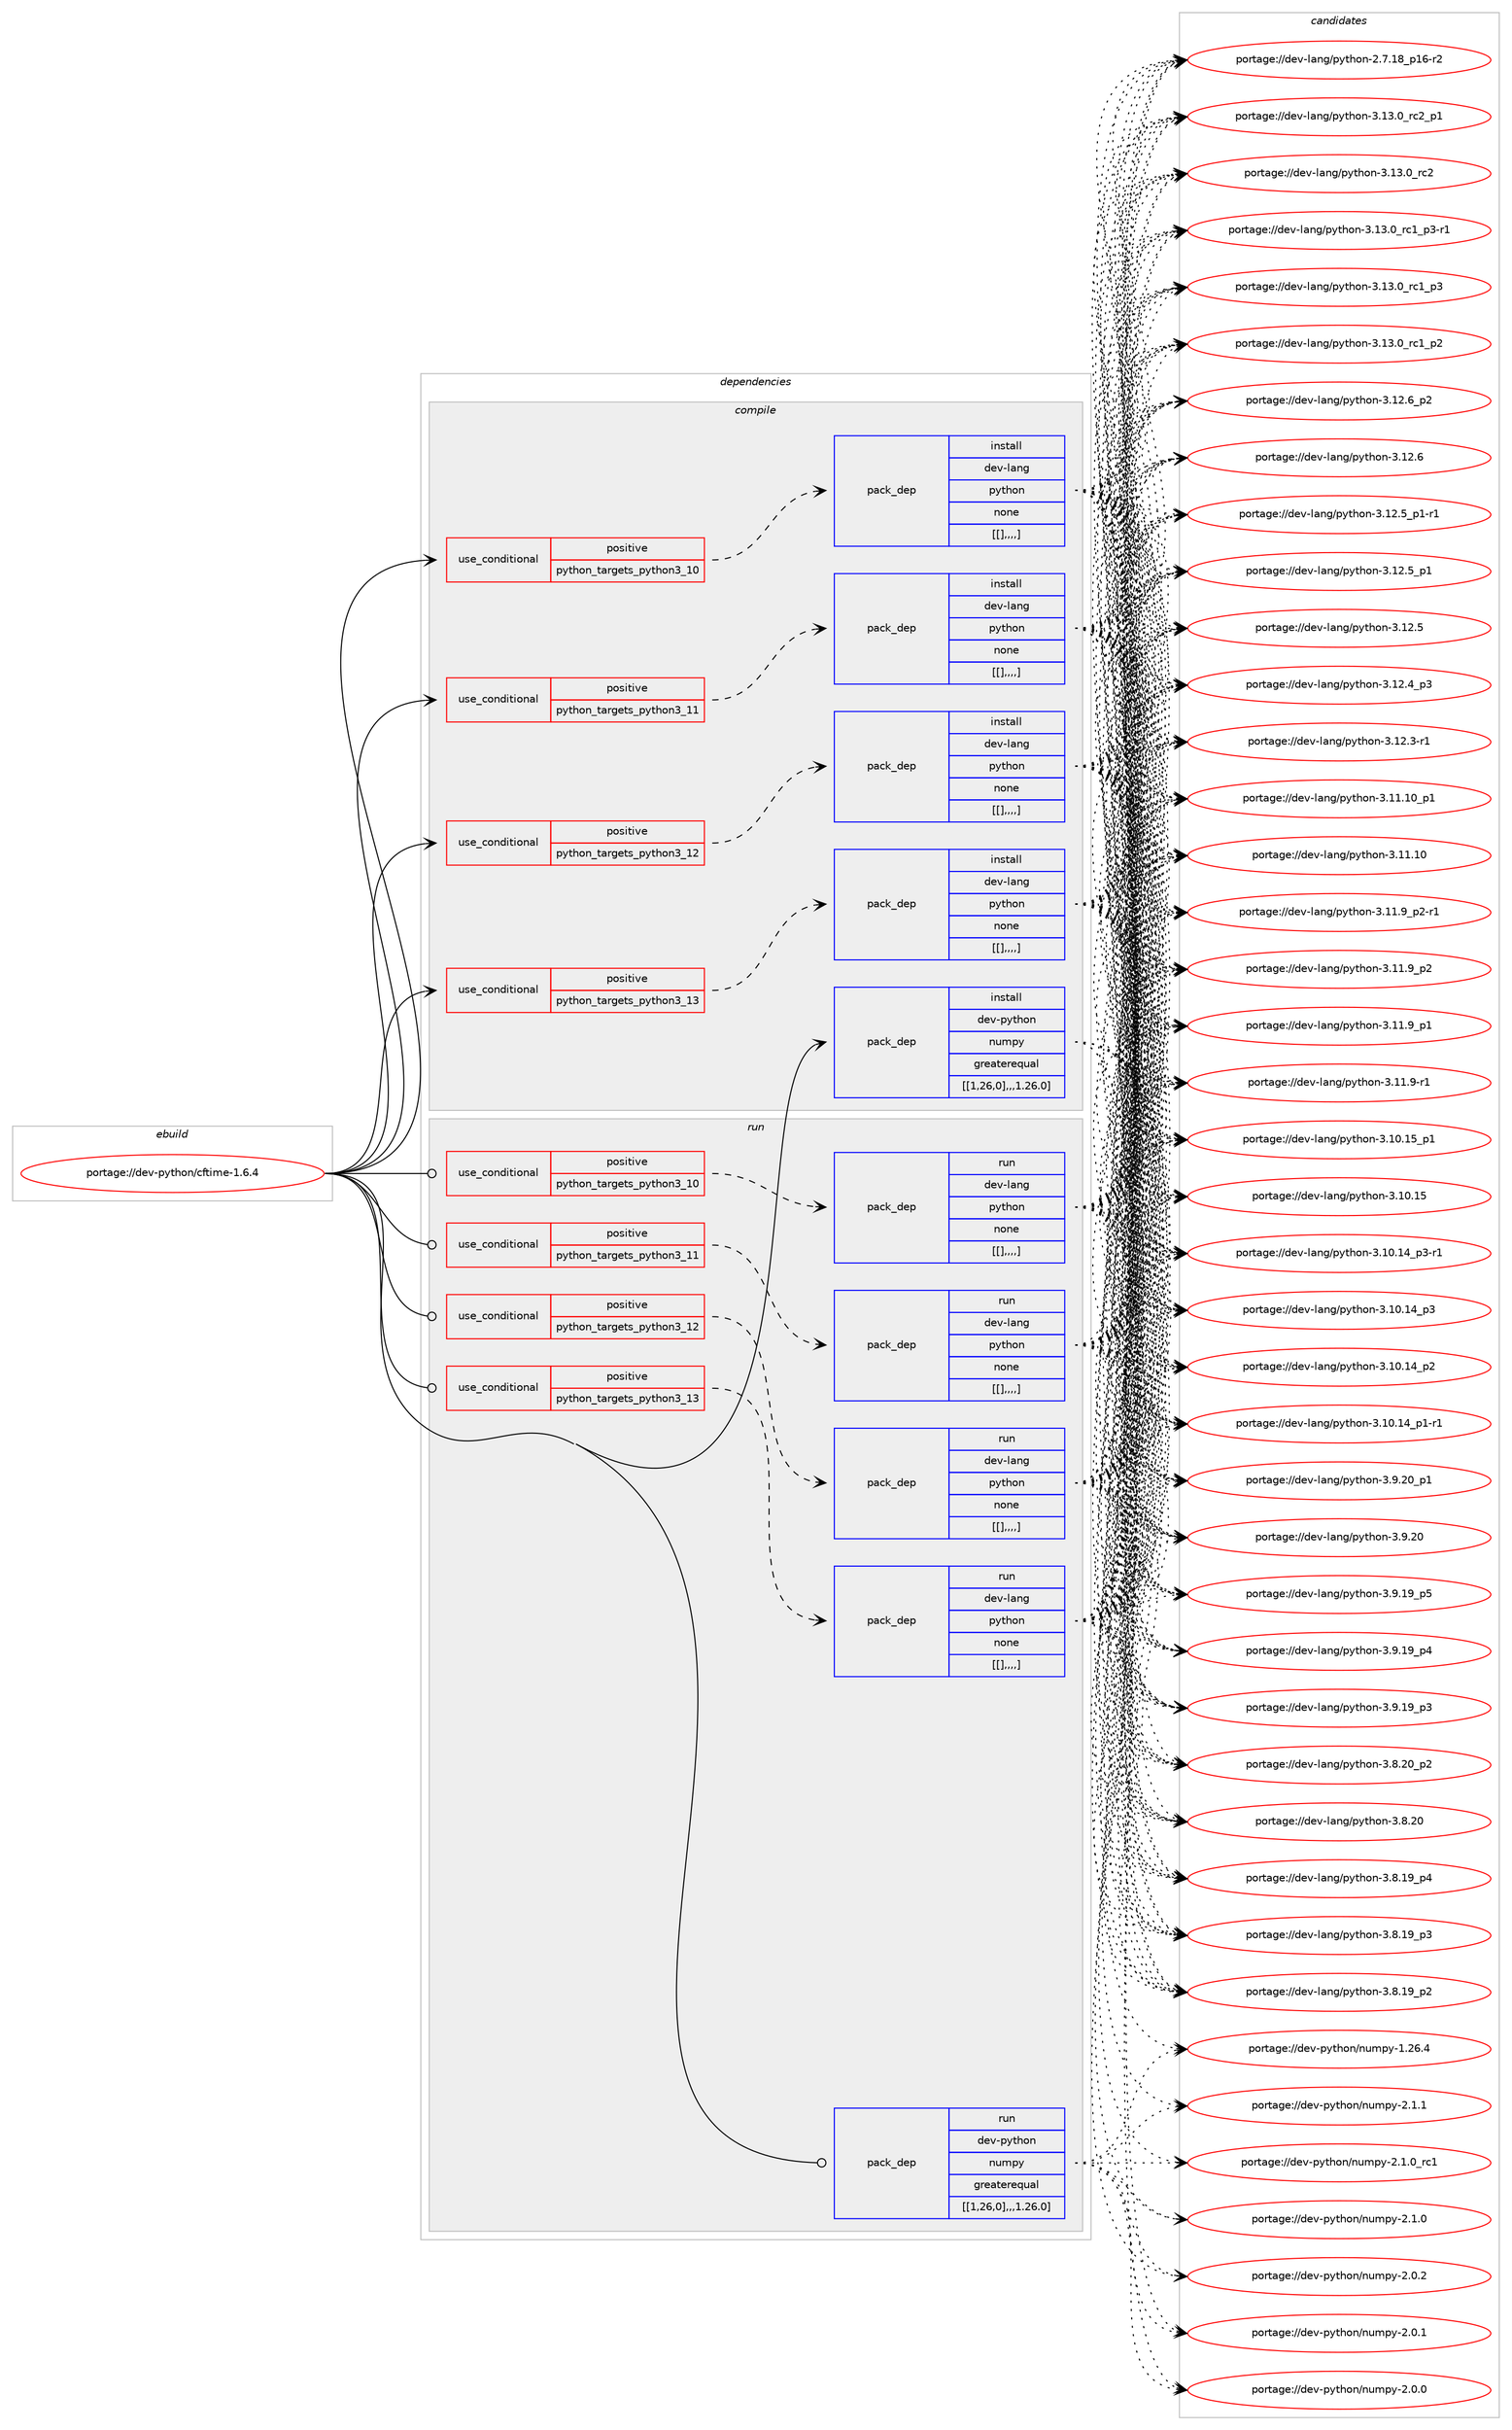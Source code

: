 digraph prolog {

# *************
# Graph options
# *************

newrank=true;
concentrate=true;
compound=true;
graph [rankdir=LR,fontname=Helvetica,fontsize=10,ranksep=1.5];#, ranksep=2.5, nodesep=0.2];
edge  [arrowhead=vee];
node  [fontname=Helvetica,fontsize=10];

# **********
# The ebuild
# **********

subgraph cluster_leftcol {
color=gray;
label=<<i>ebuild</i>>;
id [label="portage://dev-python/cftime-1.6.4", color=red, width=4, href="../dev-python/cftime-1.6.4.svg"];
}

# ****************
# The dependencies
# ****************

subgraph cluster_midcol {
color=gray;
label=<<i>dependencies</i>>;
subgraph cluster_compile {
fillcolor="#eeeeee";
style=filled;
label=<<i>compile</i>>;
subgraph cond32705 {
dependency145211 [label=<<TABLE BORDER="0" CELLBORDER="1" CELLSPACING="0" CELLPADDING="4"><TR><TD ROWSPAN="3" CELLPADDING="10">use_conditional</TD></TR><TR><TD>positive</TD></TR><TR><TD>python_targets_python3_10</TD></TR></TABLE>>, shape=none, color=red];
subgraph pack111294 {
dependency145212 [label=<<TABLE BORDER="0" CELLBORDER="1" CELLSPACING="0" CELLPADDING="4" WIDTH="220"><TR><TD ROWSPAN="6" CELLPADDING="30">pack_dep</TD></TR><TR><TD WIDTH="110">install</TD></TR><TR><TD>dev-lang</TD></TR><TR><TD>python</TD></TR><TR><TD>none</TD></TR><TR><TD>[[],,,,]</TD></TR></TABLE>>, shape=none, color=blue];
}
dependency145211:e -> dependency145212:w [weight=20,style="dashed",arrowhead="vee"];
}
id:e -> dependency145211:w [weight=20,style="solid",arrowhead="vee"];
subgraph cond32706 {
dependency145213 [label=<<TABLE BORDER="0" CELLBORDER="1" CELLSPACING="0" CELLPADDING="4"><TR><TD ROWSPAN="3" CELLPADDING="10">use_conditional</TD></TR><TR><TD>positive</TD></TR><TR><TD>python_targets_python3_11</TD></TR></TABLE>>, shape=none, color=red];
subgraph pack111295 {
dependency145214 [label=<<TABLE BORDER="0" CELLBORDER="1" CELLSPACING="0" CELLPADDING="4" WIDTH="220"><TR><TD ROWSPAN="6" CELLPADDING="30">pack_dep</TD></TR><TR><TD WIDTH="110">install</TD></TR><TR><TD>dev-lang</TD></TR><TR><TD>python</TD></TR><TR><TD>none</TD></TR><TR><TD>[[],,,,]</TD></TR></TABLE>>, shape=none, color=blue];
}
dependency145213:e -> dependency145214:w [weight=20,style="dashed",arrowhead="vee"];
}
id:e -> dependency145213:w [weight=20,style="solid",arrowhead="vee"];
subgraph cond32707 {
dependency145215 [label=<<TABLE BORDER="0" CELLBORDER="1" CELLSPACING="0" CELLPADDING="4"><TR><TD ROWSPAN="3" CELLPADDING="10">use_conditional</TD></TR><TR><TD>positive</TD></TR><TR><TD>python_targets_python3_12</TD></TR></TABLE>>, shape=none, color=red];
subgraph pack111296 {
dependency145216 [label=<<TABLE BORDER="0" CELLBORDER="1" CELLSPACING="0" CELLPADDING="4" WIDTH="220"><TR><TD ROWSPAN="6" CELLPADDING="30">pack_dep</TD></TR><TR><TD WIDTH="110">install</TD></TR><TR><TD>dev-lang</TD></TR><TR><TD>python</TD></TR><TR><TD>none</TD></TR><TR><TD>[[],,,,]</TD></TR></TABLE>>, shape=none, color=blue];
}
dependency145215:e -> dependency145216:w [weight=20,style="dashed",arrowhead="vee"];
}
id:e -> dependency145215:w [weight=20,style="solid",arrowhead="vee"];
subgraph cond32708 {
dependency145217 [label=<<TABLE BORDER="0" CELLBORDER="1" CELLSPACING="0" CELLPADDING="4"><TR><TD ROWSPAN="3" CELLPADDING="10">use_conditional</TD></TR><TR><TD>positive</TD></TR><TR><TD>python_targets_python3_13</TD></TR></TABLE>>, shape=none, color=red];
subgraph pack111297 {
dependency145218 [label=<<TABLE BORDER="0" CELLBORDER="1" CELLSPACING="0" CELLPADDING="4" WIDTH="220"><TR><TD ROWSPAN="6" CELLPADDING="30">pack_dep</TD></TR><TR><TD WIDTH="110">install</TD></TR><TR><TD>dev-lang</TD></TR><TR><TD>python</TD></TR><TR><TD>none</TD></TR><TR><TD>[[],,,,]</TD></TR></TABLE>>, shape=none, color=blue];
}
dependency145217:e -> dependency145218:w [weight=20,style="dashed",arrowhead="vee"];
}
id:e -> dependency145217:w [weight=20,style="solid",arrowhead="vee"];
subgraph pack111298 {
dependency145219 [label=<<TABLE BORDER="0" CELLBORDER="1" CELLSPACING="0" CELLPADDING="4" WIDTH="220"><TR><TD ROWSPAN="6" CELLPADDING="30">pack_dep</TD></TR><TR><TD WIDTH="110">install</TD></TR><TR><TD>dev-python</TD></TR><TR><TD>numpy</TD></TR><TR><TD>greaterequal</TD></TR><TR><TD>[[1,26,0],,,1.26.0]</TD></TR></TABLE>>, shape=none, color=blue];
}
id:e -> dependency145219:w [weight=20,style="solid",arrowhead="vee"];
}
subgraph cluster_compileandrun {
fillcolor="#eeeeee";
style=filled;
label=<<i>compile and run</i>>;
}
subgraph cluster_run {
fillcolor="#eeeeee";
style=filled;
label=<<i>run</i>>;
subgraph cond32709 {
dependency145220 [label=<<TABLE BORDER="0" CELLBORDER="1" CELLSPACING="0" CELLPADDING="4"><TR><TD ROWSPAN="3" CELLPADDING="10">use_conditional</TD></TR><TR><TD>positive</TD></TR><TR><TD>python_targets_python3_10</TD></TR></TABLE>>, shape=none, color=red];
subgraph pack111299 {
dependency145221 [label=<<TABLE BORDER="0" CELLBORDER="1" CELLSPACING="0" CELLPADDING="4" WIDTH="220"><TR><TD ROWSPAN="6" CELLPADDING="30">pack_dep</TD></TR><TR><TD WIDTH="110">run</TD></TR><TR><TD>dev-lang</TD></TR><TR><TD>python</TD></TR><TR><TD>none</TD></TR><TR><TD>[[],,,,]</TD></TR></TABLE>>, shape=none, color=blue];
}
dependency145220:e -> dependency145221:w [weight=20,style="dashed",arrowhead="vee"];
}
id:e -> dependency145220:w [weight=20,style="solid",arrowhead="odot"];
subgraph cond32710 {
dependency145222 [label=<<TABLE BORDER="0" CELLBORDER="1" CELLSPACING="0" CELLPADDING="4"><TR><TD ROWSPAN="3" CELLPADDING="10">use_conditional</TD></TR><TR><TD>positive</TD></TR><TR><TD>python_targets_python3_11</TD></TR></TABLE>>, shape=none, color=red];
subgraph pack111300 {
dependency145223 [label=<<TABLE BORDER="0" CELLBORDER="1" CELLSPACING="0" CELLPADDING="4" WIDTH="220"><TR><TD ROWSPAN="6" CELLPADDING="30">pack_dep</TD></TR><TR><TD WIDTH="110">run</TD></TR><TR><TD>dev-lang</TD></TR><TR><TD>python</TD></TR><TR><TD>none</TD></TR><TR><TD>[[],,,,]</TD></TR></TABLE>>, shape=none, color=blue];
}
dependency145222:e -> dependency145223:w [weight=20,style="dashed",arrowhead="vee"];
}
id:e -> dependency145222:w [weight=20,style="solid",arrowhead="odot"];
subgraph cond32711 {
dependency145224 [label=<<TABLE BORDER="0" CELLBORDER="1" CELLSPACING="0" CELLPADDING="4"><TR><TD ROWSPAN="3" CELLPADDING="10">use_conditional</TD></TR><TR><TD>positive</TD></TR><TR><TD>python_targets_python3_12</TD></TR></TABLE>>, shape=none, color=red];
subgraph pack111301 {
dependency145225 [label=<<TABLE BORDER="0" CELLBORDER="1" CELLSPACING="0" CELLPADDING="4" WIDTH="220"><TR><TD ROWSPAN="6" CELLPADDING="30">pack_dep</TD></TR><TR><TD WIDTH="110">run</TD></TR><TR><TD>dev-lang</TD></TR><TR><TD>python</TD></TR><TR><TD>none</TD></TR><TR><TD>[[],,,,]</TD></TR></TABLE>>, shape=none, color=blue];
}
dependency145224:e -> dependency145225:w [weight=20,style="dashed",arrowhead="vee"];
}
id:e -> dependency145224:w [weight=20,style="solid",arrowhead="odot"];
subgraph cond32712 {
dependency145226 [label=<<TABLE BORDER="0" CELLBORDER="1" CELLSPACING="0" CELLPADDING="4"><TR><TD ROWSPAN="3" CELLPADDING="10">use_conditional</TD></TR><TR><TD>positive</TD></TR><TR><TD>python_targets_python3_13</TD></TR></TABLE>>, shape=none, color=red];
subgraph pack111302 {
dependency145227 [label=<<TABLE BORDER="0" CELLBORDER="1" CELLSPACING="0" CELLPADDING="4" WIDTH="220"><TR><TD ROWSPAN="6" CELLPADDING="30">pack_dep</TD></TR><TR><TD WIDTH="110">run</TD></TR><TR><TD>dev-lang</TD></TR><TR><TD>python</TD></TR><TR><TD>none</TD></TR><TR><TD>[[],,,,]</TD></TR></TABLE>>, shape=none, color=blue];
}
dependency145226:e -> dependency145227:w [weight=20,style="dashed",arrowhead="vee"];
}
id:e -> dependency145226:w [weight=20,style="solid",arrowhead="odot"];
subgraph pack111303 {
dependency145228 [label=<<TABLE BORDER="0" CELLBORDER="1" CELLSPACING="0" CELLPADDING="4" WIDTH="220"><TR><TD ROWSPAN="6" CELLPADDING="30">pack_dep</TD></TR><TR><TD WIDTH="110">run</TD></TR><TR><TD>dev-python</TD></TR><TR><TD>numpy</TD></TR><TR><TD>greaterequal</TD></TR><TR><TD>[[1,26,0],,,1.26.0]</TD></TR></TABLE>>, shape=none, color=blue];
}
id:e -> dependency145228:w [weight=20,style="solid",arrowhead="odot"];
}
}

# **************
# The candidates
# **************

subgraph cluster_choices {
rank=same;
color=gray;
label=<<i>candidates</i>>;

subgraph choice111294 {
color=black;
nodesep=1;
choice100101118451089711010347112121116104111110455146495146489511499509511249 [label="portage://dev-lang/python-3.13.0_rc2_p1", color=red, width=4,href="../dev-lang/python-3.13.0_rc2_p1.svg"];
choice10010111845108971101034711212111610411111045514649514648951149950 [label="portage://dev-lang/python-3.13.0_rc2", color=red, width=4,href="../dev-lang/python-3.13.0_rc2.svg"];
choice1001011184510897110103471121211161041111104551464951464895114994995112514511449 [label="portage://dev-lang/python-3.13.0_rc1_p3-r1", color=red, width=4,href="../dev-lang/python-3.13.0_rc1_p3-r1.svg"];
choice100101118451089711010347112121116104111110455146495146489511499499511251 [label="portage://dev-lang/python-3.13.0_rc1_p3", color=red, width=4,href="../dev-lang/python-3.13.0_rc1_p3.svg"];
choice100101118451089711010347112121116104111110455146495146489511499499511250 [label="portage://dev-lang/python-3.13.0_rc1_p2", color=red, width=4,href="../dev-lang/python-3.13.0_rc1_p2.svg"];
choice100101118451089711010347112121116104111110455146495046549511250 [label="portage://dev-lang/python-3.12.6_p2", color=red, width=4,href="../dev-lang/python-3.12.6_p2.svg"];
choice10010111845108971101034711212111610411111045514649504654 [label="portage://dev-lang/python-3.12.6", color=red, width=4,href="../dev-lang/python-3.12.6.svg"];
choice1001011184510897110103471121211161041111104551464950465395112494511449 [label="portage://dev-lang/python-3.12.5_p1-r1", color=red, width=4,href="../dev-lang/python-3.12.5_p1-r1.svg"];
choice100101118451089711010347112121116104111110455146495046539511249 [label="portage://dev-lang/python-3.12.5_p1", color=red, width=4,href="../dev-lang/python-3.12.5_p1.svg"];
choice10010111845108971101034711212111610411111045514649504653 [label="portage://dev-lang/python-3.12.5", color=red, width=4,href="../dev-lang/python-3.12.5.svg"];
choice100101118451089711010347112121116104111110455146495046529511251 [label="portage://dev-lang/python-3.12.4_p3", color=red, width=4,href="../dev-lang/python-3.12.4_p3.svg"];
choice100101118451089711010347112121116104111110455146495046514511449 [label="portage://dev-lang/python-3.12.3-r1", color=red, width=4,href="../dev-lang/python-3.12.3-r1.svg"];
choice10010111845108971101034711212111610411111045514649494649489511249 [label="portage://dev-lang/python-3.11.10_p1", color=red, width=4,href="../dev-lang/python-3.11.10_p1.svg"];
choice1001011184510897110103471121211161041111104551464949464948 [label="portage://dev-lang/python-3.11.10", color=red, width=4,href="../dev-lang/python-3.11.10.svg"];
choice1001011184510897110103471121211161041111104551464949465795112504511449 [label="portage://dev-lang/python-3.11.9_p2-r1", color=red, width=4,href="../dev-lang/python-3.11.9_p2-r1.svg"];
choice100101118451089711010347112121116104111110455146494946579511250 [label="portage://dev-lang/python-3.11.9_p2", color=red, width=4,href="../dev-lang/python-3.11.9_p2.svg"];
choice100101118451089711010347112121116104111110455146494946579511249 [label="portage://dev-lang/python-3.11.9_p1", color=red, width=4,href="../dev-lang/python-3.11.9_p1.svg"];
choice100101118451089711010347112121116104111110455146494946574511449 [label="portage://dev-lang/python-3.11.9-r1", color=red, width=4,href="../dev-lang/python-3.11.9-r1.svg"];
choice10010111845108971101034711212111610411111045514649484649539511249 [label="portage://dev-lang/python-3.10.15_p1", color=red, width=4,href="../dev-lang/python-3.10.15_p1.svg"];
choice1001011184510897110103471121211161041111104551464948464953 [label="portage://dev-lang/python-3.10.15", color=red, width=4,href="../dev-lang/python-3.10.15.svg"];
choice100101118451089711010347112121116104111110455146494846495295112514511449 [label="portage://dev-lang/python-3.10.14_p3-r1", color=red, width=4,href="../dev-lang/python-3.10.14_p3-r1.svg"];
choice10010111845108971101034711212111610411111045514649484649529511251 [label="portage://dev-lang/python-3.10.14_p3", color=red, width=4,href="../dev-lang/python-3.10.14_p3.svg"];
choice10010111845108971101034711212111610411111045514649484649529511250 [label="portage://dev-lang/python-3.10.14_p2", color=red, width=4,href="../dev-lang/python-3.10.14_p2.svg"];
choice100101118451089711010347112121116104111110455146494846495295112494511449 [label="portage://dev-lang/python-3.10.14_p1-r1", color=red, width=4,href="../dev-lang/python-3.10.14_p1-r1.svg"];
choice100101118451089711010347112121116104111110455146574650489511249 [label="portage://dev-lang/python-3.9.20_p1", color=red, width=4,href="../dev-lang/python-3.9.20_p1.svg"];
choice10010111845108971101034711212111610411111045514657465048 [label="portage://dev-lang/python-3.9.20", color=red, width=4,href="../dev-lang/python-3.9.20.svg"];
choice100101118451089711010347112121116104111110455146574649579511253 [label="portage://dev-lang/python-3.9.19_p5", color=red, width=4,href="../dev-lang/python-3.9.19_p5.svg"];
choice100101118451089711010347112121116104111110455146574649579511252 [label="portage://dev-lang/python-3.9.19_p4", color=red, width=4,href="../dev-lang/python-3.9.19_p4.svg"];
choice100101118451089711010347112121116104111110455146574649579511251 [label="portage://dev-lang/python-3.9.19_p3", color=red, width=4,href="../dev-lang/python-3.9.19_p3.svg"];
choice100101118451089711010347112121116104111110455146564650489511250 [label="portage://dev-lang/python-3.8.20_p2", color=red, width=4,href="../dev-lang/python-3.8.20_p2.svg"];
choice10010111845108971101034711212111610411111045514656465048 [label="portage://dev-lang/python-3.8.20", color=red, width=4,href="../dev-lang/python-3.8.20.svg"];
choice100101118451089711010347112121116104111110455146564649579511252 [label="portage://dev-lang/python-3.8.19_p4", color=red, width=4,href="../dev-lang/python-3.8.19_p4.svg"];
choice100101118451089711010347112121116104111110455146564649579511251 [label="portage://dev-lang/python-3.8.19_p3", color=red, width=4,href="../dev-lang/python-3.8.19_p3.svg"];
choice100101118451089711010347112121116104111110455146564649579511250 [label="portage://dev-lang/python-3.8.19_p2", color=red, width=4,href="../dev-lang/python-3.8.19_p2.svg"];
choice100101118451089711010347112121116104111110455046554649569511249544511450 [label="portage://dev-lang/python-2.7.18_p16-r2", color=red, width=4,href="../dev-lang/python-2.7.18_p16-r2.svg"];
dependency145212:e -> choice100101118451089711010347112121116104111110455146495146489511499509511249:w [style=dotted,weight="100"];
dependency145212:e -> choice10010111845108971101034711212111610411111045514649514648951149950:w [style=dotted,weight="100"];
dependency145212:e -> choice1001011184510897110103471121211161041111104551464951464895114994995112514511449:w [style=dotted,weight="100"];
dependency145212:e -> choice100101118451089711010347112121116104111110455146495146489511499499511251:w [style=dotted,weight="100"];
dependency145212:e -> choice100101118451089711010347112121116104111110455146495146489511499499511250:w [style=dotted,weight="100"];
dependency145212:e -> choice100101118451089711010347112121116104111110455146495046549511250:w [style=dotted,weight="100"];
dependency145212:e -> choice10010111845108971101034711212111610411111045514649504654:w [style=dotted,weight="100"];
dependency145212:e -> choice1001011184510897110103471121211161041111104551464950465395112494511449:w [style=dotted,weight="100"];
dependency145212:e -> choice100101118451089711010347112121116104111110455146495046539511249:w [style=dotted,weight="100"];
dependency145212:e -> choice10010111845108971101034711212111610411111045514649504653:w [style=dotted,weight="100"];
dependency145212:e -> choice100101118451089711010347112121116104111110455146495046529511251:w [style=dotted,weight="100"];
dependency145212:e -> choice100101118451089711010347112121116104111110455146495046514511449:w [style=dotted,weight="100"];
dependency145212:e -> choice10010111845108971101034711212111610411111045514649494649489511249:w [style=dotted,weight="100"];
dependency145212:e -> choice1001011184510897110103471121211161041111104551464949464948:w [style=dotted,weight="100"];
dependency145212:e -> choice1001011184510897110103471121211161041111104551464949465795112504511449:w [style=dotted,weight="100"];
dependency145212:e -> choice100101118451089711010347112121116104111110455146494946579511250:w [style=dotted,weight="100"];
dependency145212:e -> choice100101118451089711010347112121116104111110455146494946579511249:w [style=dotted,weight="100"];
dependency145212:e -> choice100101118451089711010347112121116104111110455146494946574511449:w [style=dotted,weight="100"];
dependency145212:e -> choice10010111845108971101034711212111610411111045514649484649539511249:w [style=dotted,weight="100"];
dependency145212:e -> choice1001011184510897110103471121211161041111104551464948464953:w [style=dotted,weight="100"];
dependency145212:e -> choice100101118451089711010347112121116104111110455146494846495295112514511449:w [style=dotted,weight="100"];
dependency145212:e -> choice10010111845108971101034711212111610411111045514649484649529511251:w [style=dotted,weight="100"];
dependency145212:e -> choice10010111845108971101034711212111610411111045514649484649529511250:w [style=dotted,weight="100"];
dependency145212:e -> choice100101118451089711010347112121116104111110455146494846495295112494511449:w [style=dotted,weight="100"];
dependency145212:e -> choice100101118451089711010347112121116104111110455146574650489511249:w [style=dotted,weight="100"];
dependency145212:e -> choice10010111845108971101034711212111610411111045514657465048:w [style=dotted,weight="100"];
dependency145212:e -> choice100101118451089711010347112121116104111110455146574649579511253:w [style=dotted,weight="100"];
dependency145212:e -> choice100101118451089711010347112121116104111110455146574649579511252:w [style=dotted,weight="100"];
dependency145212:e -> choice100101118451089711010347112121116104111110455146574649579511251:w [style=dotted,weight="100"];
dependency145212:e -> choice100101118451089711010347112121116104111110455146564650489511250:w [style=dotted,weight="100"];
dependency145212:e -> choice10010111845108971101034711212111610411111045514656465048:w [style=dotted,weight="100"];
dependency145212:e -> choice100101118451089711010347112121116104111110455146564649579511252:w [style=dotted,weight="100"];
dependency145212:e -> choice100101118451089711010347112121116104111110455146564649579511251:w [style=dotted,weight="100"];
dependency145212:e -> choice100101118451089711010347112121116104111110455146564649579511250:w [style=dotted,weight="100"];
dependency145212:e -> choice100101118451089711010347112121116104111110455046554649569511249544511450:w [style=dotted,weight="100"];
}
subgraph choice111295 {
color=black;
nodesep=1;
choice100101118451089711010347112121116104111110455146495146489511499509511249 [label="portage://dev-lang/python-3.13.0_rc2_p1", color=red, width=4,href="../dev-lang/python-3.13.0_rc2_p1.svg"];
choice10010111845108971101034711212111610411111045514649514648951149950 [label="portage://dev-lang/python-3.13.0_rc2", color=red, width=4,href="../dev-lang/python-3.13.0_rc2.svg"];
choice1001011184510897110103471121211161041111104551464951464895114994995112514511449 [label="portage://dev-lang/python-3.13.0_rc1_p3-r1", color=red, width=4,href="../dev-lang/python-3.13.0_rc1_p3-r1.svg"];
choice100101118451089711010347112121116104111110455146495146489511499499511251 [label="portage://dev-lang/python-3.13.0_rc1_p3", color=red, width=4,href="../dev-lang/python-3.13.0_rc1_p3.svg"];
choice100101118451089711010347112121116104111110455146495146489511499499511250 [label="portage://dev-lang/python-3.13.0_rc1_p2", color=red, width=4,href="../dev-lang/python-3.13.0_rc1_p2.svg"];
choice100101118451089711010347112121116104111110455146495046549511250 [label="portage://dev-lang/python-3.12.6_p2", color=red, width=4,href="../dev-lang/python-3.12.6_p2.svg"];
choice10010111845108971101034711212111610411111045514649504654 [label="portage://dev-lang/python-3.12.6", color=red, width=4,href="../dev-lang/python-3.12.6.svg"];
choice1001011184510897110103471121211161041111104551464950465395112494511449 [label="portage://dev-lang/python-3.12.5_p1-r1", color=red, width=4,href="../dev-lang/python-3.12.5_p1-r1.svg"];
choice100101118451089711010347112121116104111110455146495046539511249 [label="portage://dev-lang/python-3.12.5_p1", color=red, width=4,href="../dev-lang/python-3.12.5_p1.svg"];
choice10010111845108971101034711212111610411111045514649504653 [label="portage://dev-lang/python-3.12.5", color=red, width=4,href="../dev-lang/python-3.12.5.svg"];
choice100101118451089711010347112121116104111110455146495046529511251 [label="portage://dev-lang/python-3.12.4_p3", color=red, width=4,href="../dev-lang/python-3.12.4_p3.svg"];
choice100101118451089711010347112121116104111110455146495046514511449 [label="portage://dev-lang/python-3.12.3-r1", color=red, width=4,href="../dev-lang/python-3.12.3-r1.svg"];
choice10010111845108971101034711212111610411111045514649494649489511249 [label="portage://dev-lang/python-3.11.10_p1", color=red, width=4,href="../dev-lang/python-3.11.10_p1.svg"];
choice1001011184510897110103471121211161041111104551464949464948 [label="portage://dev-lang/python-3.11.10", color=red, width=4,href="../dev-lang/python-3.11.10.svg"];
choice1001011184510897110103471121211161041111104551464949465795112504511449 [label="portage://dev-lang/python-3.11.9_p2-r1", color=red, width=4,href="../dev-lang/python-3.11.9_p2-r1.svg"];
choice100101118451089711010347112121116104111110455146494946579511250 [label="portage://dev-lang/python-3.11.9_p2", color=red, width=4,href="../dev-lang/python-3.11.9_p2.svg"];
choice100101118451089711010347112121116104111110455146494946579511249 [label="portage://dev-lang/python-3.11.9_p1", color=red, width=4,href="../dev-lang/python-3.11.9_p1.svg"];
choice100101118451089711010347112121116104111110455146494946574511449 [label="portage://dev-lang/python-3.11.9-r1", color=red, width=4,href="../dev-lang/python-3.11.9-r1.svg"];
choice10010111845108971101034711212111610411111045514649484649539511249 [label="portage://dev-lang/python-3.10.15_p1", color=red, width=4,href="../dev-lang/python-3.10.15_p1.svg"];
choice1001011184510897110103471121211161041111104551464948464953 [label="portage://dev-lang/python-3.10.15", color=red, width=4,href="../dev-lang/python-3.10.15.svg"];
choice100101118451089711010347112121116104111110455146494846495295112514511449 [label="portage://dev-lang/python-3.10.14_p3-r1", color=red, width=4,href="../dev-lang/python-3.10.14_p3-r1.svg"];
choice10010111845108971101034711212111610411111045514649484649529511251 [label="portage://dev-lang/python-3.10.14_p3", color=red, width=4,href="../dev-lang/python-3.10.14_p3.svg"];
choice10010111845108971101034711212111610411111045514649484649529511250 [label="portage://dev-lang/python-3.10.14_p2", color=red, width=4,href="../dev-lang/python-3.10.14_p2.svg"];
choice100101118451089711010347112121116104111110455146494846495295112494511449 [label="portage://dev-lang/python-3.10.14_p1-r1", color=red, width=4,href="../dev-lang/python-3.10.14_p1-r1.svg"];
choice100101118451089711010347112121116104111110455146574650489511249 [label="portage://dev-lang/python-3.9.20_p1", color=red, width=4,href="../dev-lang/python-3.9.20_p1.svg"];
choice10010111845108971101034711212111610411111045514657465048 [label="portage://dev-lang/python-3.9.20", color=red, width=4,href="../dev-lang/python-3.9.20.svg"];
choice100101118451089711010347112121116104111110455146574649579511253 [label="portage://dev-lang/python-3.9.19_p5", color=red, width=4,href="../dev-lang/python-3.9.19_p5.svg"];
choice100101118451089711010347112121116104111110455146574649579511252 [label="portage://dev-lang/python-3.9.19_p4", color=red, width=4,href="../dev-lang/python-3.9.19_p4.svg"];
choice100101118451089711010347112121116104111110455146574649579511251 [label="portage://dev-lang/python-3.9.19_p3", color=red, width=4,href="../dev-lang/python-3.9.19_p3.svg"];
choice100101118451089711010347112121116104111110455146564650489511250 [label="portage://dev-lang/python-3.8.20_p2", color=red, width=4,href="../dev-lang/python-3.8.20_p2.svg"];
choice10010111845108971101034711212111610411111045514656465048 [label="portage://dev-lang/python-3.8.20", color=red, width=4,href="../dev-lang/python-3.8.20.svg"];
choice100101118451089711010347112121116104111110455146564649579511252 [label="portage://dev-lang/python-3.8.19_p4", color=red, width=4,href="../dev-lang/python-3.8.19_p4.svg"];
choice100101118451089711010347112121116104111110455146564649579511251 [label="portage://dev-lang/python-3.8.19_p3", color=red, width=4,href="../dev-lang/python-3.8.19_p3.svg"];
choice100101118451089711010347112121116104111110455146564649579511250 [label="portage://dev-lang/python-3.8.19_p2", color=red, width=4,href="../dev-lang/python-3.8.19_p2.svg"];
choice100101118451089711010347112121116104111110455046554649569511249544511450 [label="portage://dev-lang/python-2.7.18_p16-r2", color=red, width=4,href="../dev-lang/python-2.7.18_p16-r2.svg"];
dependency145214:e -> choice100101118451089711010347112121116104111110455146495146489511499509511249:w [style=dotted,weight="100"];
dependency145214:e -> choice10010111845108971101034711212111610411111045514649514648951149950:w [style=dotted,weight="100"];
dependency145214:e -> choice1001011184510897110103471121211161041111104551464951464895114994995112514511449:w [style=dotted,weight="100"];
dependency145214:e -> choice100101118451089711010347112121116104111110455146495146489511499499511251:w [style=dotted,weight="100"];
dependency145214:e -> choice100101118451089711010347112121116104111110455146495146489511499499511250:w [style=dotted,weight="100"];
dependency145214:e -> choice100101118451089711010347112121116104111110455146495046549511250:w [style=dotted,weight="100"];
dependency145214:e -> choice10010111845108971101034711212111610411111045514649504654:w [style=dotted,weight="100"];
dependency145214:e -> choice1001011184510897110103471121211161041111104551464950465395112494511449:w [style=dotted,weight="100"];
dependency145214:e -> choice100101118451089711010347112121116104111110455146495046539511249:w [style=dotted,weight="100"];
dependency145214:e -> choice10010111845108971101034711212111610411111045514649504653:w [style=dotted,weight="100"];
dependency145214:e -> choice100101118451089711010347112121116104111110455146495046529511251:w [style=dotted,weight="100"];
dependency145214:e -> choice100101118451089711010347112121116104111110455146495046514511449:w [style=dotted,weight="100"];
dependency145214:e -> choice10010111845108971101034711212111610411111045514649494649489511249:w [style=dotted,weight="100"];
dependency145214:e -> choice1001011184510897110103471121211161041111104551464949464948:w [style=dotted,weight="100"];
dependency145214:e -> choice1001011184510897110103471121211161041111104551464949465795112504511449:w [style=dotted,weight="100"];
dependency145214:e -> choice100101118451089711010347112121116104111110455146494946579511250:w [style=dotted,weight="100"];
dependency145214:e -> choice100101118451089711010347112121116104111110455146494946579511249:w [style=dotted,weight="100"];
dependency145214:e -> choice100101118451089711010347112121116104111110455146494946574511449:w [style=dotted,weight="100"];
dependency145214:e -> choice10010111845108971101034711212111610411111045514649484649539511249:w [style=dotted,weight="100"];
dependency145214:e -> choice1001011184510897110103471121211161041111104551464948464953:w [style=dotted,weight="100"];
dependency145214:e -> choice100101118451089711010347112121116104111110455146494846495295112514511449:w [style=dotted,weight="100"];
dependency145214:e -> choice10010111845108971101034711212111610411111045514649484649529511251:w [style=dotted,weight="100"];
dependency145214:e -> choice10010111845108971101034711212111610411111045514649484649529511250:w [style=dotted,weight="100"];
dependency145214:e -> choice100101118451089711010347112121116104111110455146494846495295112494511449:w [style=dotted,weight="100"];
dependency145214:e -> choice100101118451089711010347112121116104111110455146574650489511249:w [style=dotted,weight="100"];
dependency145214:e -> choice10010111845108971101034711212111610411111045514657465048:w [style=dotted,weight="100"];
dependency145214:e -> choice100101118451089711010347112121116104111110455146574649579511253:w [style=dotted,weight="100"];
dependency145214:e -> choice100101118451089711010347112121116104111110455146574649579511252:w [style=dotted,weight="100"];
dependency145214:e -> choice100101118451089711010347112121116104111110455146574649579511251:w [style=dotted,weight="100"];
dependency145214:e -> choice100101118451089711010347112121116104111110455146564650489511250:w [style=dotted,weight="100"];
dependency145214:e -> choice10010111845108971101034711212111610411111045514656465048:w [style=dotted,weight="100"];
dependency145214:e -> choice100101118451089711010347112121116104111110455146564649579511252:w [style=dotted,weight="100"];
dependency145214:e -> choice100101118451089711010347112121116104111110455146564649579511251:w [style=dotted,weight="100"];
dependency145214:e -> choice100101118451089711010347112121116104111110455146564649579511250:w [style=dotted,weight="100"];
dependency145214:e -> choice100101118451089711010347112121116104111110455046554649569511249544511450:w [style=dotted,weight="100"];
}
subgraph choice111296 {
color=black;
nodesep=1;
choice100101118451089711010347112121116104111110455146495146489511499509511249 [label="portage://dev-lang/python-3.13.0_rc2_p1", color=red, width=4,href="../dev-lang/python-3.13.0_rc2_p1.svg"];
choice10010111845108971101034711212111610411111045514649514648951149950 [label="portage://dev-lang/python-3.13.0_rc2", color=red, width=4,href="../dev-lang/python-3.13.0_rc2.svg"];
choice1001011184510897110103471121211161041111104551464951464895114994995112514511449 [label="portage://dev-lang/python-3.13.0_rc1_p3-r1", color=red, width=4,href="../dev-lang/python-3.13.0_rc1_p3-r1.svg"];
choice100101118451089711010347112121116104111110455146495146489511499499511251 [label="portage://dev-lang/python-3.13.0_rc1_p3", color=red, width=4,href="../dev-lang/python-3.13.0_rc1_p3.svg"];
choice100101118451089711010347112121116104111110455146495146489511499499511250 [label="portage://dev-lang/python-3.13.0_rc1_p2", color=red, width=4,href="../dev-lang/python-3.13.0_rc1_p2.svg"];
choice100101118451089711010347112121116104111110455146495046549511250 [label="portage://dev-lang/python-3.12.6_p2", color=red, width=4,href="../dev-lang/python-3.12.6_p2.svg"];
choice10010111845108971101034711212111610411111045514649504654 [label="portage://dev-lang/python-3.12.6", color=red, width=4,href="../dev-lang/python-3.12.6.svg"];
choice1001011184510897110103471121211161041111104551464950465395112494511449 [label="portage://dev-lang/python-3.12.5_p1-r1", color=red, width=4,href="../dev-lang/python-3.12.5_p1-r1.svg"];
choice100101118451089711010347112121116104111110455146495046539511249 [label="portage://dev-lang/python-3.12.5_p1", color=red, width=4,href="../dev-lang/python-3.12.5_p1.svg"];
choice10010111845108971101034711212111610411111045514649504653 [label="portage://dev-lang/python-3.12.5", color=red, width=4,href="../dev-lang/python-3.12.5.svg"];
choice100101118451089711010347112121116104111110455146495046529511251 [label="portage://dev-lang/python-3.12.4_p3", color=red, width=4,href="../dev-lang/python-3.12.4_p3.svg"];
choice100101118451089711010347112121116104111110455146495046514511449 [label="portage://dev-lang/python-3.12.3-r1", color=red, width=4,href="../dev-lang/python-3.12.3-r1.svg"];
choice10010111845108971101034711212111610411111045514649494649489511249 [label="portage://dev-lang/python-3.11.10_p1", color=red, width=4,href="../dev-lang/python-3.11.10_p1.svg"];
choice1001011184510897110103471121211161041111104551464949464948 [label="portage://dev-lang/python-3.11.10", color=red, width=4,href="../dev-lang/python-3.11.10.svg"];
choice1001011184510897110103471121211161041111104551464949465795112504511449 [label="portage://dev-lang/python-3.11.9_p2-r1", color=red, width=4,href="../dev-lang/python-3.11.9_p2-r1.svg"];
choice100101118451089711010347112121116104111110455146494946579511250 [label="portage://dev-lang/python-3.11.9_p2", color=red, width=4,href="../dev-lang/python-3.11.9_p2.svg"];
choice100101118451089711010347112121116104111110455146494946579511249 [label="portage://dev-lang/python-3.11.9_p1", color=red, width=4,href="../dev-lang/python-3.11.9_p1.svg"];
choice100101118451089711010347112121116104111110455146494946574511449 [label="portage://dev-lang/python-3.11.9-r1", color=red, width=4,href="../dev-lang/python-3.11.9-r1.svg"];
choice10010111845108971101034711212111610411111045514649484649539511249 [label="portage://dev-lang/python-3.10.15_p1", color=red, width=4,href="../dev-lang/python-3.10.15_p1.svg"];
choice1001011184510897110103471121211161041111104551464948464953 [label="portage://dev-lang/python-3.10.15", color=red, width=4,href="../dev-lang/python-3.10.15.svg"];
choice100101118451089711010347112121116104111110455146494846495295112514511449 [label="portage://dev-lang/python-3.10.14_p3-r1", color=red, width=4,href="../dev-lang/python-3.10.14_p3-r1.svg"];
choice10010111845108971101034711212111610411111045514649484649529511251 [label="portage://dev-lang/python-3.10.14_p3", color=red, width=4,href="../dev-lang/python-3.10.14_p3.svg"];
choice10010111845108971101034711212111610411111045514649484649529511250 [label="portage://dev-lang/python-3.10.14_p2", color=red, width=4,href="../dev-lang/python-3.10.14_p2.svg"];
choice100101118451089711010347112121116104111110455146494846495295112494511449 [label="portage://dev-lang/python-3.10.14_p1-r1", color=red, width=4,href="../dev-lang/python-3.10.14_p1-r1.svg"];
choice100101118451089711010347112121116104111110455146574650489511249 [label="portage://dev-lang/python-3.9.20_p1", color=red, width=4,href="../dev-lang/python-3.9.20_p1.svg"];
choice10010111845108971101034711212111610411111045514657465048 [label="portage://dev-lang/python-3.9.20", color=red, width=4,href="../dev-lang/python-3.9.20.svg"];
choice100101118451089711010347112121116104111110455146574649579511253 [label="portage://dev-lang/python-3.9.19_p5", color=red, width=4,href="../dev-lang/python-3.9.19_p5.svg"];
choice100101118451089711010347112121116104111110455146574649579511252 [label="portage://dev-lang/python-3.9.19_p4", color=red, width=4,href="../dev-lang/python-3.9.19_p4.svg"];
choice100101118451089711010347112121116104111110455146574649579511251 [label="portage://dev-lang/python-3.9.19_p3", color=red, width=4,href="../dev-lang/python-3.9.19_p3.svg"];
choice100101118451089711010347112121116104111110455146564650489511250 [label="portage://dev-lang/python-3.8.20_p2", color=red, width=4,href="../dev-lang/python-3.8.20_p2.svg"];
choice10010111845108971101034711212111610411111045514656465048 [label="portage://dev-lang/python-3.8.20", color=red, width=4,href="../dev-lang/python-3.8.20.svg"];
choice100101118451089711010347112121116104111110455146564649579511252 [label="portage://dev-lang/python-3.8.19_p4", color=red, width=4,href="../dev-lang/python-3.8.19_p4.svg"];
choice100101118451089711010347112121116104111110455146564649579511251 [label="portage://dev-lang/python-3.8.19_p3", color=red, width=4,href="../dev-lang/python-3.8.19_p3.svg"];
choice100101118451089711010347112121116104111110455146564649579511250 [label="portage://dev-lang/python-3.8.19_p2", color=red, width=4,href="../dev-lang/python-3.8.19_p2.svg"];
choice100101118451089711010347112121116104111110455046554649569511249544511450 [label="portage://dev-lang/python-2.7.18_p16-r2", color=red, width=4,href="../dev-lang/python-2.7.18_p16-r2.svg"];
dependency145216:e -> choice100101118451089711010347112121116104111110455146495146489511499509511249:w [style=dotted,weight="100"];
dependency145216:e -> choice10010111845108971101034711212111610411111045514649514648951149950:w [style=dotted,weight="100"];
dependency145216:e -> choice1001011184510897110103471121211161041111104551464951464895114994995112514511449:w [style=dotted,weight="100"];
dependency145216:e -> choice100101118451089711010347112121116104111110455146495146489511499499511251:w [style=dotted,weight="100"];
dependency145216:e -> choice100101118451089711010347112121116104111110455146495146489511499499511250:w [style=dotted,weight="100"];
dependency145216:e -> choice100101118451089711010347112121116104111110455146495046549511250:w [style=dotted,weight="100"];
dependency145216:e -> choice10010111845108971101034711212111610411111045514649504654:w [style=dotted,weight="100"];
dependency145216:e -> choice1001011184510897110103471121211161041111104551464950465395112494511449:w [style=dotted,weight="100"];
dependency145216:e -> choice100101118451089711010347112121116104111110455146495046539511249:w [style=dotted,weight="100"];
dependency145216:e -> choice10010111845108971101034711212111610411111045514649504653:w [style=dotted,weight="100"];
dependency145216:e -> choice100101118451089711010347112121116104111110455146495046529511251:w [style=dotted,weight="100"];
dependency145216:e -> choice100101118451089711010347112121116104111110455146495046514511449:w [style=dotted,weight="100"];
dependency145216:e -> choice10010111845108971101034711212111610411111045514649494649489511249:w [style=dotted,weight="100"];
dependency145216:e -> choice1001011184510897110103471121211161041111104551464949464948:w [style=dotted,weight="100"];
dependency145216:e -> choice1001011184510897110103471121211161041111104551464949465795112504511449:w [style=dotted,weight="100"];
dependency145216:e -> choice100101118451089711010347112121116104111110455146494946579511250:w [style=dotted,weight="100"];
dependency145216:e -> choice100101118451089711010347112121116104111110455146494946579511249:w [style=dotted,weight="100"];
dependency145216:e -> choice100101118451089711010347112121116104111110455146494946574511449:w [style=dotted,weight="100"];
dependency145216:e -> choice10010111845108971101034711212111610411111045514649484649539511249:w [style=dotted,weight="100"];
dependency145216:e -> choice1001011184510897110103471121211161041111104551464948464953:w [style=dotted,weight="100"];
dependency145216:e -> choice100101118451089711010347112121116104111110455146494846495295112514511449:w [style=dotted,weight="100"];
dependency145216:e -> choice10010111845108971101034711212111610411111045514649484649529511251:w [style=dotted,weight="100"];
dependency145216:e -> choice10010111845108971101034711212111610411111045514649484649529511250:w [style=dotted,weight="100"];
dependency145216:e -> choice100101118451089711010347112121116104111110455146494846495295112494511449:w [style=dotted,weight="100"];
dependency145216:e -> choice100101118451089711010347112121116104111110455146574650489511249:w [style=dotted,weight="100"];
dependency145216:e -> choice10010111845108971101034711212111610411111045514657465048:w [style=dotted,weight="100"];
dependency145216:e -> choice100101118451089711010347112121116104111110455146574649579511253:w [style=dotted,weight="100"];
dependency145216:e -> choice100101118451089711010347112121116104111110455146574649579511252:w [style=dotted,weight="100"];
dependency145216:e -> choice100101118451089711010347112121116104111110455146574649579511251:w [style=dotted,weight="100"];
dependency145216:e -> choice100101118451089711010347112121116104111110455146564650489511250:w [style=dotted,weight="100"];
dependency145216:e -> choice10010111845108971101034711212111610411111045514656465048:w [style=dotted,weight="100"];
dependency145216:e -> choice100101118451089711010347112121116104111110455146564649579511252:w [style=dotted,weight="100"];
dependency145216:e -> choice100101118451089711010347112121116104111110455146564649579511251:w [style=dotted,weight="100"];
dependency145216:e -> choice100101118451089711010347112121116104111110455146564649579511250:w [style=dotted,weight="100"];
dependency145216:e -> choice100101118451089711010347112121116104111110455046554649569511249544511450:w [style=dotted,weight="100"];
}
subgraph choice111297 {
color=black;
nodesep=1;
choice100101118451089711010347112121116104111110455146495146489511499509511249 [label="portage://dev-lang/python-3.13.0_rc2_p1", color=red, width=4,href="../dev-lang/python-3.13.0_rc2_p1.svg"];
choice10010111845108971101034711212111610411111045514649514648951149950 [label="portage://dev-lang/python-3.13.0_rc2", color=red, width=4,href="../dev-lang/python-3.13.0_rc2.svg"];
choice1001011184510897110103471121211161041111104551464951464895114994995112514511449 [label="portage://dev-lang/python-3.13.0_rc1_p3-r1", color=red, width=4,href="../dev-lang/python-3.13.0_rc1_p3-r1.svg"];
choice100101118451089711010347112121116104111110455146495146489511499499511251 [label="portage://dev-lang/python-3.13.0_rc1_p3", color=red, width=4,href="../dev-lang/python-3.13.0_rc1_p3.svg"];
choice100101118451089711010347112121116104111110455146495146489511499499511250 [label="portage://dev-lang/python-3.13.0_rc1_p2", color=red, width=4,href="../dev-lang/python-3.13.0_rc1_p2.svg"];
choice100101118451089711010347112121116104111110455146495046549511250 [label="portage://dev-lang/python-3.12.6_p2", color=red, width=4,href="../dev-lang/python-3.12.6_p2.svg"];
choice10010111845108971101034711212111610411111045514649504654 [label="portage://dev-lang/python-3.12.6", color=red, width=4,href="../dev-lang/python-3.12.6.svg"];
choice1001011184510897110103471121211161041111104551464950465395112494511449 [label="portage://dev-lang/python-3.12.5_p1-r1", color=red, width=4,href="../dev-lang/python-3.12.5_p1-r1.svg"];
choice100101118451089711010347112121116104111110455146495046539511249 [label="portage://dev-lang/python-3.12.5_p1", color=red, width=4,href="../dev-lang/python-3.12.5_p1.svg"];
choice10010111845108971101034711212111610411111045514649504653 [label="portage://dev-lang/python-3.12.5", color=red, width=4,href="../dev-lang/python-3.12.5.svg"];
choice100101118451089711010347112121116104111110455146495046529511251 [label="portage://dev-lang/python-3.12.4_p3", color=red, width=4,href="../dev-lang/python-3.12.4_p3.svg"];
choice100101118451089711010347112121116104111110455146495046514511449 [label="portage://dev-lang/python-3.12.3-r1", color=red, width=4,href="../dev-lang/python-3.12.3-r1.svg"];
choice10010111845108971101034711212111610411111045514649494649489511249 [label="portage://dev-lang/python-3.11.10_p1", color=red, width=4,href="../dev-lang/python-3.11.10_p1.svg"];
choice1001011184510897110103471121211161041111104551464949464948 [label="portage://dev-lang/python-3.11.10", color=red, width=4,href="../dev-lang/python-3.11.10.svg"];
choice1001011184510897110103471121211161041111104551464949465795112504511449 [label="portage://dev-lang/python-3.11.9_p2-r1", color=red, width=4,href="../dev-lang/python-3.11.9_p2-r1.svg"];
choice100101118451089711010347112121116104111110455146494946579511250 [label="portage://dev-lang/python-3.11.9_p2", color=red, width=4,href="../dev-lang/python-3.11.9_p2.svg"];
choice100101118451089711010347112121116104111110455146494946579511249 [label="portage://dev-lang/python-3.11.9_p1", color=red, width=4,href="../dev-lang/python-3.11.9_p1.svg"];
choice100101118451089711010347112121116104111110455146494946574511449 [label="portage://dev-lang/python-3.11.9-r1", color=red, width=4,href="../dev-lang/python-3.11.9-r1.svg"];
choice10010111845108971101034711212111610411111045514649484649539511249 [label="portage://dev-lang/python-3.10.15_p1", color=red, width=4,href="../dev-lang/python-3.10.15_p1.svg"];
choice1001011184510897110103471121211161041111104551464948464953 [label="portage://dev-lang/python-3.10.15", color=red, width=4,href="../dev-lang/python-3.10.15.svg"];
choice100101118451089711010347112121116104111110455146494846495295112514511449 [label="portage://dev-lang/python-3.10.14_p3-r1", color=red, width=4,href="../dev-lang/python-3.10.14_p3-r1.svg"];
choice10010111845108971101034711212111610411111045514649484649529511251 [label="portage://dev-lang/python-3.10.14_p3", color=red, width=4,href="../dev-lang/python-3.10.14_p3.svg"];
choice10010111845108971101034711212111610411111045514649484649529511250 [label="portage://dev-lang/python-3.10.14_p2", color=red, width=4,href="../dev-lang/python-3.10.14_p2.svg"];
choice100101118451089711010347112121116104111110455146494846495295112494511449 [label="portage://dev-lang/python-3.10.14_p1-r1", color=red, width=4,href="../dev-lang/python-3.10.14_p1-r1.svg"];
choice100101118451089711010347112121116104111110455146574650489511249 [label="portage://dev-lang/python-3.9.20_p1", color=red, width=4,href="../dev-lang/python-3.9.20_p1.svg"];
choice10010111845108971101034711212111610411111045514657465048 [label="portage://dev-lang/python-3.9.20", color=red, width=4,href="../dev-lang/python-3.9.20.svg"];
choice100101118451089711010347112121116104111110455146574649579511253 [label="portage://dev-lang/python-3.9.19_p5", color=red, width=4,href="../dev-lang/python-3.9.19_p5.svg"];
choice100101118451089711010347112121116104111110455146574649579511252 [label="portage://dev-lang/python-3.9.19_p4", color=red, width=4,href="../dev-lang/python-3.9.19_p4.svg"];
choice100101118451089711010347112121116104111110455146574649579511251 [label="portage://dev-lang/python-3.9.19_p3", color=red, width=4,href="../dev-lang/python-3.9.19_p3.svg"];
choice100101118451089711010347112121116104111110455146564650489511250 [label="portage://dev-lang/python-3.8.20_p2", color=red, width=4,href="../dev-lang/python-3.8.20_p2.svg"];
choice10010111845108971101034711212111610411111045514656465048 [label="portage://dev-lang/python-3.8.20", color=red, width=4,href="../dev-lang/python-3.8.20.svg"];
choice100101118451089711010347112121116104111110455146564649579511252 [label="portage://dev-lang/python-3.8.19_p4", color=red, width=4,href="../dev-lang/python-3.8.19_p4.svg"];
choice100101118451089711010347112121116104111110455146564649579511251 [label="portage://dev-lang/python-3.8.19_p3", color=red, width=4,href="../dev-lang/python-3.8.19_p3.svg"];
choice100101118451089711010347112121116104111110455146564649579511250 [label="portage://dev-lang/python-3.8.19_p2", color=red, width=4,href="../dev-lang/python-3.8.19_p2.svg"];
choice100101118451089711010347112121116104111110455046554649569511249544511450 [label="portage://dev-lang/python-2.7.18_p16-r2", color=red, width=4,href="../dev-lang/python-2.7.18_p16-r2.svg"];
dependency145218:e -> choice100101118451089711010347112121116104111110455146495146489511499509511249:w [style=dotted,weight="100"];
dependency145218:e -> choice10010111845108971101034711212111610411111045514649514648951149950:w [style=dotted,weight="100"];
dependency145218:e -> choice1001011184510897110103471121211161041111104551464951464895114994995112514511449:w [style=dotted,weight="100"];
dependency145218:e -> choice100101118451089711010347112121116104111110455146495146489511499499511251:w [style=dotted,weight="100"];
dependency145218:e -> choice100101118451089711010347112121116104111110455146495146489511499499511250:w [style=dotted,weight="100"];
dependency145218:e -> choice100101118451089711010347112121116104111110455146495046549511250:w [style=dotted,weight="100"];
dependency145218:e -> choice10010111845108971101034711212111610411111045514649504654:w [style=dotted,weight="100"];
dependency145218:e -> choice1001011184510897110103471121211161041111104551464950465395112494511449:w [style=dotted,weight="100"];
dependency145218:e -> choice100101118451089711010347112121116104111110455146495046539511249:w [style=dotted,weight="100"];
dependency145218:e -> choice10010111845108971101034711212111610411111045514649504653:w [style=dotted,weight="100"];
dependency145218:e -> choice100101118451089711010347112121116104111110455146495046529511251:w [style=dotted,weight="100"];
dependency145218:e -> choice100101118451089711010347112121116104111110455146495046514511449:w [style=dotted,weight="100"];
dependency145218:e -> choice10010111845108971101034711212111610411111045514649494649489511249:w [style=dotted,weight="100"];
dependency145218:e -> choice1001011184510897110103471121211161041111104551464949464948:w [style=dotted,weight="100"];
dependency145218:e -> choice1001011184510897110103471121211161041111104551464949465795112504511449:w [style=dotted,weight="100"];
dependency145218:e -> choice100101118451089711010347112121116104111110455146494946579511250:w [style=dotted,weight="100"];
dependency145218:e -> choice100101118451089711010347112121116104111110455146494946579511249:w [style=dotted,weight="100"];
dependency145218:e -> choice100101118451089711010347112121116104111110455146494946574511449:w [style=dotted,weight="100"];
dependency145218:e -> choice10010111845108971101034711212111610411111045514649484649539511249:w [style=dotted,weight="100"];
dependency145218:e -> choice1001011184510897110103471121211161041111104551464948464953:w [style=dotted,weight="100"];
dependency145218:e -> choice100101118451089711010347112121116104111110455146494846495295112514511449:w [style=dotted,weight="100"];
dependency145218:e -> choice10010111845108971101034711212111610411111045514649484649529511251:w [style=dotted,weight="100"];
dependency145218:e -> choice10010111845108971101034711212111610411111045514649484649529511250:w [style=dotted,weight="100"];
dependency145218:e -> choice100101118451089711010347112121116104111110455146494846495295112494511449:w [style=dotted,weight="100"];
dependency145218:e -> choice100101118451089711010347112121116104111110455146574650489511249:w [style=dotted,weight="100"];
dependency145218:e -> choice10010111845108971101034711212111610411111045514657465048:w [style=dotted,weight="100"];
dependency145218:e -> choice100101118451089711010347112121116104111110455146574649579511253:w [style=dotted,weight="100"];
dependency145218:e -> choice100101118451089711010347112121116104111110455146574649579511252:w [style=dotted,weight="100"];
dependency145218:e -> choice100101118451089711010347112121116104111110455146574649579511251:w [style=dotted,weight="100"];
dependency145218:e -> choice100101118451089711010347112121116104111110455146564650489511250:w [style=dotted,weight="100"];
dependency145218:e -> choice10010111845108971101034711212111610411111045514656465048:w [style=dotted,weight="100"];
dependency145218:e -> choice100101118451089711010347112121116104111110455146564649579511252:w [style=dotted,weight="100"];
dependency145218:e -> choice100101118451089711010347112121116104111110455146564649579511251:w [style=dotted,weight="100"];
dependency145218:e -> choice100101118451089711010347112121116104111110455146564649579511250:w [style=dotted,weight="100"];
dependency145218:e -> choice100101118451089711010347112121116104111110455046554649569511249544511450:w [style=dotted,weight="100"];
}
subgraph choice111298 {
color=black;
nodesep=1;
choice1001011184511212111610411111047110117109112121455046494649 [label="portage://dev-python/numpy-2.1.1", color=red, width=4,href="../dev-python/numpy-2.1.1.svg"];
choice1001011184511212111610411111047110117109112121455046494648951149949 [label="portage://dev-python/numpy-2.1.0_rc1", color=red, width=4,href="../dev-python/numpy-2.1.0_rc1.svg"];
choice1001011184511212111610411111047110117109112121455046494648 [label="portage://dev-python/numpy-2.1.0", color=red, width=4,href="../dev-python/numpy-2.1.0.svg"];
choice1001011184511212111610411111047110117109112121455046484650 [label="portage://dev-python/numpy-2.0.2", color=red, width=4,href="../dev-python/numpy-2.0.2.svg"];
choice1001011184511212111610411111047110117109112121455046484649 [label="portage://dev-python/numpy-2.0.1", color=red, width=4,href="../dev-python/numpy-2.0.1.svg"];
choice1001011184511212111610411111047110117109112121455046484648 [label="portage://dev-python/numpy-2.0.0", color=red, width=4,href="../dev-python/numpy-2.0.0.svg"];
choice100101118451121211161041111104711011710911212145494650544652 [label="portage://dev-python/numpy-1.26.4", color=red, width=4,href="../dev-python/numpy-1.26.4.svg"];
dependency145219:e -> choice1001011184511212111610411111047110117109112121455046494649:w [style=dotted,weight="100"];
dependency145219:e -> choice1001011184511212111610411111047110117109112121455046494648951149949:w [style=dotted,weight="100"];
dependency145219:e -> choice1001011184511212111610411111047110117109112121455046494648:w [style=dotted,weight="100"];
dependency145219:e -> choice1001011184511212111610411111047110117109112121455046484650:w [style=dotted,weight="100"];
dependency145219:e -> choice1001011184511212111610411111047110117109112121455046484649:w [style=dotted,weight="100"];
dependency145219:e -> choice1001011184511212111610411111047110117109112121455046484648:w [style=dotted,weight="100"];
dependency145219:e -> choice100101118451121211161041111104711011710911212145494650544652:w [style=dotted,weight="100"];
}
subgraph choice111299 {
color=black;
nodesep=1;
choice100101118451089711010347112121116104111110455146495146489511499509511249 [label="portage://dev-lang/python-3.13.0_rc2_p1", color=red, width=4,href="../dev-lang/python-3.13.0_rc2_p1.svg"];
choice10010111845108971101034711212111610411111045514649514648951149950 [label="portage://dev-lang/python-3.13.0_rc2", color=red, width=4,href="../dev-lang/python-3.13.0_rc2.svg"];
choice1001011184510897110103471121211161041111104551464951464895114994995112514511449 [label="portage://dev-lang/python-3.13.0_rc1_p3-r1", color=red, width=4,href="../dev-lang/python-3.13.0_rc1_p3-r1.svg"];
choice100101118451089711010347112121116104111110455146495146489511499499511251 [label="portage://dev-lang/python-3.13.0_rc1_p3", color=red, width=4,href="../dev-lang/python-3.13.0_rc1_p3.svg"];
choice100101118451089711010347112121116104111110455146495146489511499499511250 [label="portage://dev-lang/python-3.13.0_rc1_p2", color=red, width=4,href="../dev-lang/python-3.13.0_rc1_p2.svg"];
choice100101118451089711010347112121116104111110455146495046549511250 [label="portage://dev-lang/python-3.12.6_p2", color=red, width=4,href="../dev-lang/python-3.12.6_p2.svg"];
choice10010111845108971101034711212111610411111045514649504654 [label="portage://dev-lang/python-3.12.6", color=red, width=4,href="../dev-lang/python-3.12.6.svg"];
choice1001011184510897110103471121211161041111104551464950465395112494511449 [label="portage://dev-lang/python-3.12.5_p1-r1", color=red, width=4,href="../dev-lang/python-3.12.5_p1-r1.svg"];
choice100101118451089711010347112121116104111110455146495046539511249 [label="portage://dev-lang/python-3.12.5_p1", color=red, width=4,href="../dev-lang/python-3.12.5_p1.svg"];
choice10010111845108971101034711212111610411111045514649504653 [label="portage://dev-lang/python-3.12.5", color=red, width=4,href="../dev-lang/python-3.12.5.svg"];
choice100101118451089711010347112121116104111110455146495046529511251 [label="portage://dev-lang/python-3.12.4_p3", color=red, width=4,href="../dev-lang/python-3.12.4_p3.svg"];
choice100101118451089711010347112121116104111110455146495046514511449 [label="portage://dev-lang/python-3.12.3-r1", color=red, width=4,href="../dev-lang/python-3.12.3-r1.svg"];
choice10010111845108971101034711212111610411111045514649494649489511249 [label="portage://dev-lang/python-3.11.10_p1", color=red, width=4,href="../dev-lang/python-3.11.10_p1.svg"];
choice1001011184510897110103471121211161041111104551464949464948 [label="portage://dev-lang/python-3.11.10", color=red, width=4,href="../dev-lang/python-3.11.10.svg"];
choice1001011184510897110103471121211161041111104551464949465795112504511449 [label="portage://dev-lang/python-3.11.9_p2-r1", color=red, width=4,href="../dev-lang/python-3.11.9_p2-r1.svg"];
choice100101118451089711010347112121116104111110455146494946579511250 [label="portage://dev-lang/python-3.11.9_p2", color=red, width=4,href="../dev-lang/python-3.11.9_p2.svg"];
choice100101118451089711010347112121116104111110455146494946579511249 [label="portage://dev-lang/python-3.11.9_p1", color=red, width=4,href="../dev-lang/python-3.11.9_p1.svg"];
choice100101118451089711010347112121116104111110455146494946574511449 [label="portage://dev-lang/python-3.11.9-r1", color=red, width=4,href="../dev-lang/python-3.11.9-r1.svg"];
choice10010111845108971101034711212111610411111045514649484649539511249 [label="portage://dev-lang/python-3.10.15_p1", color=red, width=4,href="../dev-lang/python-3.10.15_p1.svg"];
choice1001011184510897110103471121211161041111104551464948464953 [label="portage://dev-lang/python-3.10.15", color=red, width=4,href="../dev-lang/python-3.10.15.svg"];
choice100101118451089711010347112121116104111110455146494846495295112514511449 [label="portage://dev-lang/python-3.10.14_p3-r1", color=red, width=4,href="../dev-lang/python-3.10.14_p3-r1.svg"];
choice10010111845108971101034711212111610411111045514649484649529511251 [label="portage://dev-lang/python-3.10.14_p3", color=red, width=4,href="../dev-lang/python-3.10.14_p3.svg"];
choice10010111845108971101034711212111610411111045514649484649529511250 [label="portage://dev-lang/python-3.10.14_p2", color=red, width=4,href="../dev-lang/python-3.10.14_p2.svg"];
choice100101118451089711010347112121116104111110455146494846495295112494511449 [label="portage://dev-lang/python-3.10.14_p1-r1", color=red, width=4,href="../dev-lang/python-3.10.14_p1-r1.svg"];
choice100101118451089711010347112121116104111110455146574650489511249 [label="portage://dev-lang/python-3.9.20_p1", color=red, width=4,href="../dev-lang/python-3.9.20_p1.svg"];
choice10010111845108971101034711212111610411111045514657465048 [label="portage://dev-lang/python-3.9.20", color=red, width=4,href="../dev-lang/python-3.9.20.svg"];
choice100101118451089711010347112121116104111110455146574649579511253 [label="portage://dev-lang/python-3.9.19_p5", color=red, width=4,href="../dev-lang/python-3.9.19_p5.svg"];
choice100101118451089711010347112121116104111110455146574649579511252 [label="portage://dev-lang/python-3.9.19_p4", color=red, width=4,href="../dev-lang/python-3.9.19_p4.svg"];
choice100101118451089711010347112121116104111110455146574649579511251 [label="portage://dev-lang/python-3.9.19_p3", color=red, width=4,href="../dev-lang/python-3.9.19_p3.svg"];
choice100101118451089711010347112121116104111110455146564650489511250 [label="portage://dev-lang/python-3.8.20_p2", color=red, width=4,href="../dev-lang/python-3.8.20_p2.svg"];
choice10010111845108971101034711212111610411111045514656465048 [label="portage://dev-lang/python-3.8.20", color=red, width=4,href="../dev-lang/python-3.8.20.svg"];
choice100101118451089711010347112121116104111110455146564649579511252 [label="portage://dev-lang/python-3.8.19_p4", color=red, width=4,href="../dev-lang/python-3.8.19_p4.svg"];
choice100101118451089711010347112121116104111110455146564649579511251 [label="portage://dev-lang/python-3.8.19_p3", color=red, width=4,href="../dev-lang/python-3.8.19_p3.svg"];
choice100101118451089711010347112121116104111110455146564649579511250 [label="portage://dev-lang/python-3.8.19_p2", color=red, width=4,href="../dev-lang/python-3.8.19_p2.svg"];
choice100101118451089711010347112121116104111110455046554649569511249544511450 [label="portage://dev-lang/python-2.7.18_p16-r2", color=red, width=4,href="../dev-lang/python-2.7.18_p16-r2.svg"];
dependency145221:e -> choice100101118451089711010347112121116104111110455146495146489511499509511249:w [style=dotted,weight="100"];
dependency145221:e -> choice10010111845108971101034711212111610411111045514649514648951149950:w [style=dotted,weight="100"];
dependency145221:e -> choice1001011184510897110103471121211161041111104551464951464895114994995112514511449:w [style=dotted,weight="100"];
dependency145221:e -> choice100101118451089711010347112121116104111110455146495146489511499499511251:w [style=dotted,weight="100"];
dependency145221:e -> choice100101118451089711010347112121116104111110455146495146489511499499511250:w [style=dotted,weight="100"];
dependency145221:e -> choice100101118451089711010347112121116104111110455146495046549511250:w [style=dotted,weight="100"];
dependency145221:e -> choice10010111845108971101034711212111610411111045514649504654:w [style=dotted,weight="100"];
dependency145221:e -> choice1001011184510897110103471121211161041111104551464950465395112494511449:w [style=dotted,weight="100"];
dependency145221:e -> choice100101118451089711010347112121116104111110455146495046539511249:w [style=dotted,weight="100"];
dependency145221:e -> choice10010111845108971101034711212111610411111045514649504653:w [style=dotted,weight="100"];
dependency145221:e -> choice100101118451089711010347112121116104111110455146495046529511251:w [style=dotted,weight="100"];
dependency145221:e -> choice100101118451089711010347112121116104111110455146495046514511449:w [style=dotted,weight="100"];
dependency145221:e -> choice10010111845108971101034711212111610411111045514649494649489511249:w [style=dotted,weight="100"];
dependency145221:e -> choice1001011184510897110103471121211161041111104551464949464948:w [style=dotted,weight="100"];
dependency145221:e -> choice1001011184510897110103471121211161041111104551464949465795112504511449:w [style=dotted,weight="100"];
dependency145221:e -> choice100101118451089711010347112121116104111110455146494946579511250:w [style=dotted,weight="100"];
dependency145221:e -> choice100101118451089711010347112121116104111110455146494946579511249:w [style=dotted,weight="100"];
dependency145221:e -> choice100101118451089711010347112121116104111110455146494946574511449:w [style=dotted,weight="100"];
dependency145221:e -> choice10010111845108971101034711212111610411111045514649484649539511249:w [style=dotted,weight="100"];
dependency145221:e -> choice1001011184510897110103471121211161041111104551464948464953:w [style=dotted,weight="100"];
dependency145221:e -> choice100101118451089711010347112121116104111110455146494846495295112514511449:w [style=dotted,weight="100"];
dependency145221:e -> choice10010111845108971101034711212111610411111045514649484649529511251:w [style=dotted,weight="100"];
dependency145221:e -> choice10010111845108971101034711212111610411111045514649484649529511250:w [style=dotted,weight="100"];
dependency145221:e -> choice100101118451089711010347112121116104111110455146494846495295112494511449:w [style=dotted,weight="100"];
dependency145221:e -> choice100101118451089711010347112121116104111110455146574650489511249:w [style=dotted,weight="100"];
dependency145221:e -> choice10010111845108971101034711212111610411111045514657465048:w [style=dotted,weight="100"];
dependency145221:e -> choice100101118451089711010347112121116104111110455146574649579511253:w [style=dotted,weight="100"];
dependency145221:e -> choice100101118451089711010347112121116104111110455146574649579511252:w [style=dotted,weight="100"];
dependency145221:e -> choice100101118451089711010347112121116104111110455146574649579511251:w [style=dotted,weight="100"];
dependency145221:e -> choice100101118451089711010347112121116104111110455146564650489511250:w [style=dotted,weight="100"];
dependency145221:e -> choice10010111845108971101034711212111610411111045514656465048:w [style=dotted,weight="100"];
dependency145221:e -> choice100101118451089711010347112121116104111110455146564649579511252:w [style=dotted,weight="100"];
dependency145221:e -> choice100101118451089711010347112121116104111110455146564649579511251:w [style=dotted,weight="100"];
dependency145221:e -> choice100101118451089711010347112121116104111110455146564649579511250:w [style=dotted,weight="100"];
dependency145221:e -> choice100101118451089711010347112121116104111110455046554649569511249544511450:w [style=dotted,weight="100"];
}
subgraph choice111300 {
color=black;
nodesep=1;
choice100101118451089711010347112121116104111110455146495146489511499509511249 [label="portage://dev-lang/python-3.13.0_rc2_p1", color=red, width=4,href="../dev-lang/python-3.13.0_rc2_p1.svg"];
choice10010111845108971101034711212111610411111045514649514648951149950 [label="portage://dev-lang/python-3.13.0_rc2", color=red, width=4,href="../dev-lang/python-3.13.0_rc2.svg"];
choice1001011184510897110103471121211161041111104551464951464895114994995112514511449 [label="portage://dev-lang/python-3.13.0_rc1_p3-r1", color=red, width=4,href="../dev-lang/python-3.13.0_rc1_p3-r1.svg"];
choice100101118451089711010347112121116104111110455146495146489511499499511251 [label="portage://dev-lang/python-3.13.0_rc1_p3", color=red, width=4,href="../dev-lang/python-3.13.0_rc1_p3.svg"];
choice100101118451089711010347112121116104111110455146495146489511499499511250 [label="portage://dev-lang/python-3.13.0_rc1_p2", color=red, width=4,href="../dev-lang/python-3.13.0_rc1_p2.svg"];
choice100101118451089711010347112121116104111110455146495046549511250 [label="portage://dev-lang/python-3.12.6_p2", color=red, width=4,href="../dev-lang/python-3.12.6_p2.svg"];
choice10010111845108971101034711212111610411111045514649504654 [label="portage://dev-lang/python-3.12.6", color=red, width=4,href="../dev-lang/python-3.12.6.svg"];
choice1001011184510897110103471121211161041111104551464950465395112494511449 [label="portage://dev-lang/python-3.12.5_p1-r1", color=red, width=4,href="../dev-lang/python-3.12.5_p1-r1.svg"];
choice100101118451089711010347112121116104111110455146495046539511249 [label="portage://dev-lang/python-3.12.5_p1", color=red, width=4,href="../dev-lang/python-3.12.5_p1.svg"];
choice10010111845108971101034711212111610411111045514649504653 [label="portage://dev-lang/python-3.12.5", color=red, width=4,href="../dev-lang/python-3.12.5.svg"];
choice100101118451089711010347112121116104111110455146495046529511251 [label="portage://dev-lang/python-3.12.4_p3", color=red, width=4,href="../dev-lang/python-3.12.4_p3.svg"];
choice100101118451089711010347112121116104111110455146495046514511449 [label="portage://dev-lang/python-3.12.3-r1", color=red, width=4,href="../dev-lang/python-3.12.3-r1.svg"];
choice10010111845108971101034711212111610411111045514649494649489511249 [label="portage://dev-lang/python-3.11.10_p1", color=red, width=4,href="../dev-lang/python-3.11.10_p1.svg"];
choice1001011184510897110103471121211161041111104551464949464948 [label="portage://dev-lang/python-3.11.10", color=red, width=4,href="../dev-lang/python-3.11.10.svg"];
choice1001011184510897110103471121211161041111104551464949465795112504511449 [label="portage://dev-lang/python-3.11.9_p2-r1", color=red, width=4,href="../dev-lang/python-3.11.9_p2-r1.svg"];
choice100101118451089711010347112121116104111110455146494946579511250 [label="portage://dev-lang/python-3.11.9_p2", color=red, width=4,href="../dev-lang/python-3.11.9_p2.svg"];
choice100101118451089711010347112121116104111110455146494946579511249 [label="portage://dev-lang/python-3.11.9_p1", color=red, width=4,href="../dev-lang/python-3.11.9_p1.svg"];
choice100101118451089711010347112121116104111110455146494946574511449 [label="portage://dev-lang/python-3.11.9-r1", color=red, width=4,href="../dev-lang/python-3.11.9-r1.svg"];
choice10010111845108971101034711212111610411111045514649484649539511249 [label="portage://dev-lang/python-3.10.15_p1", color=red, width=4,href="../dev-lang/python-3.10.15_p1.svg"];
choice1001011184510897110103471121211161041111104551464948464953 [label="portage://dev-lang/python-3.10.15", color=red, width=4,href="../dev-lang/python-3.10.15.svg"];
choice100101118451089711010347112121116104111110455146494846495295112514511449 [label="portage://dev-lang/python-3.10.14_p3-r1", color=red, width=4,href="../dev-lang/python-3.10.14_p3-r1.svg"];
choice10010111845108971101034711212111610411111045514649484649529511251 [label="portage://dev-lang/python-3.10.14_p3", color=red, width=4,href="../dev-lang/python-3.10.14_p3.svg"];
choice10010111845108971101034711212111610411111045514649484649529511250 [label="portage://dev-lang/python-3.10.14_p2", color=red, width=4,href="../dev-lang/python-3.10.14_p2.svg"];
choice100101118451089711010347112121116104111110455146494846495295112494511449 [label="portage://dev-lang/python-3.10.14_p1-r1", color=red, width=4,href="../dev-lang/python-3.10.14_p1-r1.svg"];
choice100101118451089711010347112121116104111110455146574650489511249 [label="portage://dev-lang/python-3.9.20_p1", color=red, width=4,href="../dev-lang/python-3.9.20_p1.svg"];
choice10010111845108971101034711212111610411111045514657465048 [label="portage://dev-lang/python-3.9.20", color=red, width=4,href="../dev-lang/python-3.9.20.svg"];
choice100101118451089711010347112121116104111110455146574649579511253 [label="portage://dev-lang/python-3.9.19_p5", color=red, width=4,href="../dev-lang/python-3.9.19_p5.svg"];
choice100101118451089711010347112121116104111110455146574649579511252 [label="portage://dev-lang/python-3.9.19_p4", color=red, width=4,href="../dev-lang/python-3.9.19_p4.svg"];
choice100101118451089711010347112121116104111110455146574649579511251 [label="portage://dev-lang/python-3.9.19_p3", color=red, width=4,href="../dev-lang/python-3.9.19_p3.svg"];
choice100101118451089711010347112121116104111110455146564650489511250 [label="portage://dev-lang/python-3.8.20_p2", color=red, width=4,href="../dev-lang/python-3.8.20_p2.svg"];
choice10010111845108971101034711212111610411111045514656465048 [label="portage://dev-lang/python-3.8.20", color=red, width=4,href="../dev-lang/python-3.8.20.svg"];
choice100101118451089711010347112121116104111110455146564649579511252 [label="portage://dev-lang/python-3.8.19_p4", color=red, width=4,href="../dev-lang/python-3.8.19_p4.svg"];
choice100101118451089711010347112121116104111110455146564649579511251 [label="portage://dev-lang/python-3.8.19_p3", color=red, width=4,href="../dev-lang/python-3.8.19_p3.svg"];
choice100101118451089711010347112121116104111110455146564649579511250 [label="portage://dev-lang/python-3.8.19_p2", color=red, width=4,href="../dev-lang/python-3.8.19_p2.svg"];
choice100101118451089711010347112121116104111110455046554649569511249544511450 [label="portage://dev-lang/python-2.7.18_p16-r2", color=red, width=4,href="../dev-lang/python-2.7.18_p16-r2.svg"];
dependency145223:e -> choice100101118451089711010347112121116104111110455146495146489511499509511249:w [style=dotted,weight="100"];
dependency145223:e -> choice10010111845108971101034711212111610411111045514649514648951149950:w [style=dotted,weight="100"];
dependency145223:e -> choice1001011184510897110103471121211161041111104551464951464895114994995112514511449:w [style=dotted,weight="100"];
dependency145223:e -> choice100101118451089711010347112121116104111110455146495146489511499499511251:w [style=dotted,weight="100"];
dependency145223:e -> choice100101118451089711010347112121116104111110455146495146489511499499511250:w [style=dotted,weight="100"];
dependency145223:e -> choice100101118451089711010347112121116104111110455146495046549511250:w [style=dotted,weight="100"];
dependency145223:e -> choice10010111845108971101034711212111610411111045514649504654:w [style=dotted,weight="100"];
dependency145223:e -> choice1001011184510897110103471121211161041111104551464950465395112494511449:w [style=dotted,weight="100"];
dependency145223:e -> choice100101118451089711010347112121116104111110455146495046539511249:w [style=dotted,weight="100"];
dependency145223:e -> choice10010111845108971101034711212111610411111045514649504653:w [style=dotted,weight="100"];
dependency145223:e -> choice100101118451089711010347112121116104111110455146495046529511251:w [style=dotted,weight="100"];
dependency145223:e -> choice100101118451089711010347112121116104111110455146495046514511449:w [style=dotted,weight="100"];
dependency145223:e -> choice10010111845108971101034711212111610411111045514649494649489511249:w [style=dotted,weight="100"];
dependency145223:e -> choice1001011184510897110103471121211161041111104551464949464948:w [style=dotted,weight="100"];
dependency145223:e -> choice1001011184510897110103471121211161041111104551464949465795112504511449:w [style=dotted,weight="100"];
dependency145223:e -> choice100101118451089711010347112121116104111110455146494946579511250:w [style=dotted,weight="100"];
dependency145223:e -> choice100101118451089711010347112121116104111110455146494946579511249:w [style=dotted,weight="100"];
dependency145223:e -> choice100101118451089711010347112121116104111110455146494946574511449:w [style=dotted,weight="100"];
dependency145223:e -> choice10010111845108971101034711212111610411111045514649484649539511249:w [style=dotted,weight="100"];
dependency145223:e -> choice1001011184510897110103471121211161041111104551464948464953:w [style=dotted,weight="100"];
dependency145223:e -> choice100101118451089711010347112121116104111110455146494846495295112514511449:w [style=dotted,weight="100"];
dependency145223:e -> choice10010111845108971101034711212111610411111045514649484649529511251:w [style=dotted,weight="100"];
dependency145223:e -> choice10010111845108971101034711212111610411111045514649484649529511250:w [style=dotted,weight="100"];
dependency145223:e -> choice100101118451089711010347112121116104111110455146494846495295112494511449:w [style=dotted,weight="100"];
dependency145223:e -> choice100101118451089711010347112121116104111110455146574650489511249:w [style=dotted,weight="100"];
dependency145223:e -> choice10010111845108971101034711212111610411111045514657465048:w [style=dotted,weight="100"];
dependency145223:e -> choice100101118451089711010347112121116104111110455146574649579511253:w [style=dotted,weight="100"];
dependency145223:e -> choice100101118451089711010347112121116104111110455146574649579511252:w [style=dotted,weight="100"];
dependency145223:e -> choice100101118451089711010347112121116104111110455146574649579511251:w [style=dotted,weight="100"];
dependency145223:e -> choice100101118451089711010347112121116104111110455146564650489511250:w [style=dotted,weight="100"];
dependency145223:e -> choice10010111845108971101034711212111610411111045514656465048:w [style=dotted,weight="100"];
dependency145223:e -> choice100101118451089711010347112121116104111110455146564649579511252:w [style=dotted,weight="100"];
dependency145223:e -> choice100101118451089711010347112121116104111110455146564649579511251:w [style=dotted,weight="100"];
dependency145223:e -> choice100101118451089711010347112121116104111110455146564649579511250:w [style=dotted,weight="100"];
dependency145223:e -> choice100101118451089711010347112121116104111110455046554649569511249544511450:w [style=dotted,weight="100"];
}
subgraph choice111301 {
color=black;
nodesep=1;
choice100101118451089711010347112121116104111110455146495146489511499509511249 [label="portage://dev-lang/python-3.13.0_rc2_p1", color=red, width=4,href="../dev-lang/python-3.13.0_rc2_p1.svg"];
choice10010111845108971101034711212111610411111045514649514648951149950 [label="portage://dev-lang/python-3.13.0_rc2", color=red, width=4,href="../dev-lang/python-3.13.0_rc2.svg"];
choice1001011184510897110103471121211161041111104551464951464895114994995112514511449 [label="portage://dev-lang/python-3.13.0_rc1_p3-r1", color=red, width=4,href="../dev-lang/python-3.13.0_rc1_p3-r1.svg"];
choice100101118451089711010347112121116104111110455146495146489511499499511251 [label="portage://dev-lang/python-3.13.0_rc1_p3", color=red, width=4,href="../dev-lang/python-3.13.0_rc1_p3.svg"];
choice100101118451089711010347112121116104111110455146495146489511499499511250 [label="portage://dev-lang/python-3.13.0_rc1_p2", color=red, width=4,href="../dev-lang/python-3.13.0_rc1_p2.svg"];
choice100101118451089711010347112121116104111110455146495046549511250 [label="portage://dev-lang/python-3.12.6_p2", color=red, width=4,href="../dev-lang/python-3.12.6_p2.svg"];
choice10010111845108971101034711212111610411111045514649504654 [label="portage://dev-lang/python-3.12.6", color=red, width=4,href="../dev-lang/python-3.12.6.svg"];
choice1001011184510897110103471121211161041111104551464950465395112494511449 [label="portage://dev-lang/python-3.12.5_p1-r1", color=red, width=4,href="../dev-lang/python-3.12.5_p1-r1.svg"];
choice100101118451089711010347112121116104111110455146495046539511249 [label="portage://dev-lang/python-3.12.5_p1", color=red, width=4,href="../dev-lang/python-3.12.5_p1.svg"];
choice10010111845108971101034711212111610411111045514649504653 [label="portage://dev-lang/python-3.12.5", color=red, width=4,href="../dev-lang/python-3.12.5.svg"];
choice100101118451089711010347112121116104111110455146495046529511251 [label="portage://dev-lang/python-3.12.4_p3", color=red, width=4,href="../dev-lang/python-3.12.4_p3.svg"];
choice100101118451089711010347112121116104111110455146495046514511449 [label="portage://dev-lang/python-3.12.3-r1", color=red, width=4,href="../dev-lang/python-3.12.3-r1.svg"];
choice10010111845108971101034711212111610411111045514649494649489511249 [label="portage://dev-lang/python-3.11.10_p1", color=red, width=4,href="../dev-lang/python-3.11.10_p1.svg"];
choice1001011184510897110103471121211161041111104551464949464948 [label="portage://dev-lang/python-3.11.10", color=red, width=4,href="../dev-lang/python-3.11.10.svg"];
choice1001011184510897110103471121211161041111104551464949465795112504511449 [label="portage://dev-lang/python-3.11.9_p2-r1", color=red, width=4,href="../dev-lang/python-3.11.9_p2-r1.svg"];
choice100101118451089711010347112121116104111110455146494946579511250 [label="portage://dev-lang/python-3.11.9_p2", color=red, width=4,href="../dev-lang/python-3.11.9_p2.svg"];
choice100101118451089711010347112121116104111110455146494946579511249 [label="portage://dev-lang/python-3.11.9_p1", color=red, width=4,href="../dev-lang/python-3.11.9_p1.svg"];
choice100101118451089711010347112121116104111110455146494946574511449 [label="portage://dev-lang/python-3.11.9-r1", color=red, width=4,href="../dev-lang/python-3.11.9-r1.svg"];
choice10010111845108971101034711212111610411111045514649484649539511249 [label="portage://dev-lang/python-3.10.15_p1", color=red, width=4,href="../dev-lang/python-3.10.15_p1.svg"];
choice1001011184510897110103471121211161041111104551464948464953 [label="portage://dev-lang/python-3.10.15", color=red, width=4,href="../dev-lang/python-3.10.15.svg"];
choice100101118451089711010347112121116104111110455146494846495295112514511449 [label="portage://dev-lang/python-3.10.14_p3-r1", color=red, width=4,href="../dev-lang/python-3.10.14_p3-r1.svg"];
choice10010111845108971101034711212111610411111045514649484649529511251 [label="portage://dev-lang/python-3.10.14_p3", color=red, width=4,href="../dev-lang/python-3.10.14_p3.svg"];
choice10010111845108971101034711212111610411111045514649484649529511250 [label="portage://dev-lang/python-3.10.14_p2", color=red, width=4,href="../dev-lang/python-3.10.14_p2.svg"];
choice100101118451089711010347112121116104111110455146494846495295112494511449 [label="portage://dev-lang/python-3.10.14_p1-r1", color=red, width=4,href="../dev-lang/python-3.10.14_p1-r1.svg"];
choice100101118451089711010347112121116104111110455146574650489511249 [label="portage://dev-lang/python-3.9.20_p1", color=red, width=4,href="../dev-lang/python-3.9.20_p1.svg"];
choice10010111845108971101034711212111610411111045514657465048 [label="portage://dev-lang/python-3.9.20", color=red, width=4,href="../dev-lang/python-3.9.20.svg"];
choice100101118451089711010347112121116104111110455146574649579511253 [label="portage://dev-lang/python-3.9.19_p5", color=red, width=4,href="../dev-lang/python-3.9.19_p5.svg"];
choice100101118451089711010347112121116104111110455146574649579511252 [label="portage://dev-lang/python-3.9.19_p4", color=red, width=4,href="../dev-lang/python-3.9.19_p4.svg"];
choice100101118451089711010347112121116104111110455146574649579511251 [label="portage://dev-lang/python-3.9.19_p3", color=red, width=4,href="../dev-lang/python-3.9.19_p3.svg"];
choice100101118451089711010347112121116104111110455146564650489511250 [label="portage://dev-lang/python-3.8.20_p2", color=red, width=4,href="../dev-lang/python-3.8.20_p2.svg"];
choice10010111845108971101034711212111610411111045514656465048 [label="portage://dev-lang/python-3.8.20", color=red, width=4,href="../dev-lang/python-3.8.20.svg"];
choice100101118451089711010347112121116104111110455146564649579511252 [label="portage://dev-lang/python-3.8.19_p4", color=red, width=4,href="../dev-lang/python-3.8.19_p4.svg"];
choice100101118451089711010347112121116104111110455146564649579511251 [label="portage://dev-lang/python-3.8.19_p3", color=red, width=4,href="../dev-lang/python-3.8.19_p3.svg"];
choice100101118451089711010347112121116104111110455146564649579511250 [label="portage://dev-lang/python-3.8.19_p2", color=red, width=4,href="../dev-lang/python-3.8.19_p2.svg"];
choice100101118451089711010347112121116104111110455046554649569511249544511450 [label="portage://dev-lang/python-2.7.18_p16-r2", color=red, width=4,href="../dev-lang/python-2.7.18_p16-r2.svg"];
dependency145225:e -> choice100101118451089711010347112121116104111110455146495146489511499509511249:w [style=dotted,weight="100"];
dependency145225:e -> choice10010111845108971101034711212111610411111045514649514648951149950:w [style=dotted,weight="100"];
dependency145225:e -> choice1001011184510897110103471121211161041111104551464951464895114994995112514511449:w [style=dotted,weight="100"];
dependency145225:e -> choice100101118451089711010347112121116104111110455146495146489511499499511251:w [style=dotted,weight="100"];
dependency145225:e -> choice100101118451089711010347112121116104111110455146495146489511499499511250:w [style=dotted,weight="100"];
dependency145225:e -> choice100101118451089711010347112121116104111110455146495046549511250:w [style=dotted,weight="100"];
dependency145225:e -> choice10010111845108971101034711212111610411111045514649504654:w [style=dotted,weight="100"];
dependency145225:e -> choice1001011184510897110103471121211161041111104551464950465395112494511449:w [style=dotted,weight="100"];
dependency145225:e -> choice100101118451089711010347112121116104111110455146495046539511249:w [style=dotted,weight="100"];
dependency145225:e -> choice10010111845108971101034711212111610411111045514649504653:w [style=dotted,weight="100"];
dependency145225:e -> choice100101118451089711010347112121116104111110455146495046529511251:w [style=dotted,weight="100"];
dependency145225:e -> choice100101118451089711010347112121116104111110455146495046514511449:w [style=dotted,weight="100"];
dependency145225:e -> choice10010111845108971101034711212111610411111045514649494649489511249:w [style=dotted,weight="100"];
dependency145225:e -> choice1001011184510897110103471121211161041111104551464949464948:w [style=dotted,weight="100"];
dependency145225:e -> choice1001011184510897110103471121211161041111104551464949465795112504511449:w [style=dotted,weight="100"];
dependency145225:e -> choice100101118451089711010347112121116104111110455146494946579511250:w [style=dotted,weight="100"];
dependency145225:e -> choice100101118451089711010347112121116104111110455146494946579511249:w [style=dotted,weight="100"];
dependency145225:e -> choice100101118451089711010347112121116104111110455146494946574511449:w [style=dotted,weight="100"];
dependency145225:e -> choice10010111845108971101034711212111610411111045514649484649539511249:w [style=dotted,weight="100"];
dependency145225:e -> choice1001011184510897110103471121211161041111104551464948464953:w [style=dotted,weight="100"];
dependency145225:e -> choice100101118451089711010347112121116104111110455146494846495295112514511449:w [style=dotted,weight="100"];
dependency145225:e -> choice10010111845108971101034711212111610411111045514649484649529511251:w [style=dotted,weight="100"];
dependency145225:e -> choice10010111845108971101034711212111610411111045514649484649529511250:w [style=dotted,weight="100"];
dependency145225:e -> choice100101118451089711010347112121116104111110455146494846495295112494511449:w [style=dotted,weight="100"];
dependency145225:e -> choice100101118451089711010347112121116104111110455146574650489511249:w [style=dotted,weight="100"];
dependency145225:e -> choice10010111845108971101034711212111610411111045514657465048:w [style=dotted,weight="100"];
dependency145225:e -> choice100101118451089711010347112121116104111110455146574649579511253:w [style=dotted,weight="100"];
dependency145225:e -> choice100101118451089711010347112121116104111110455146574649579511252:w [style=dotted,weight="100"];
dependency145225:e -> choice100101118451089711010347112121116104111110455146574649579511251:w [style=dotted,weight="100"];
dependency145225:e -> choice100101118451089711010347112121116104111110455146564650489511250:w [style=dotted,weight="100"];
dependency145225:e -> choice10010111845108971101034711212111610411111045514656465048:w [style=dotted,weight="100"];
dependency145225:e -> choice100101118451089711010347112121116104111110455146564649579511252:w [style=dotted,weight="100"];
dependency145225:e -> choice100101118451089711010347112121116104111110455146564649579511251:w [style=dotted,weight="100"];
dependency145225:e -> choice100101118451089711010347112121116104111110455146564649579511250:w [style=dotted,weight="100"];
dependency145225:e -> choice100101118451089711010347112121116104111110455046554649569511249544511450:w [style=dotted,weight="100"];
}
subgraph choice111302 {
color=black;
nodesep=1;
choice100101118451089711010347112121116104111110455146495146489511499509511249 [label="portage://dev-lang/python-3.13.0_rc2_p1", color=red, width=4,href="../dev-lang/python-3.13.0_rc2_p1.svg"];
choice10010111845108971101034711212111610411111045514649514648951149950 [label="portage://dev-lang/python-3.13.0_rc2", color=red, width=4,href="../dev-lang/python-3.13.0_rc2.svg"];
choice1001011184510897110103471121211161041111104551464951464895114994995112514511449 [label="portage://dev-lang/python-3.13.0_rc1_p3-r1", color=red, width=4,href="../dev-lang/python-3.13.0_rc1_p3-r1.svg"];
choice100101118451089711010347112121116104111110455146495146489511499499511251 [label="portage://dev-lang/python-3.13.0_rc1_p3", color=red, width=4,href="../dev-lang/python-3.13.0_rc1_p3.svg"];
choice100101118451089711010347112121116104111110455146495146489511499499511250 [label="portage://dev-lang/python-3.13.0_rc1_p2", color=red, width=4,href="../dev-lang/python-3.13.0_rc1_p2.svg"];
choice100101118451089711010347112121116104111110455146495046549511250 [label="portage://dev-lang/python-3.12.6_p2", color=red, width=4,href="../dev-lang/python-3.12.6_p2.svg"];
choice10010111845108971101034711212111610411111045514649504654 [label="portage://dev-lang/python-3.12.6", color=red, width=4,href="../dev-lang/python-3.12.6.svg"];
choice1001011184510897110103471121211161041111104551464950465395112494511449 [label="portage://dev-lang/python-3.12.5_p1-r1", color=red, width=4,href="../dev-lang/python-3.12.5_p1-r1.svg"];
choice100101118451089711010347112121116104111110455146495046539511249 [label="portage://dev-lang/python-3.12.5_p1", color=red, width=4,href="../dev-lang/python-3.12.5_p1.svg"];
choice10010111845108971101034711212111610411111045514649504653 [label="portage://dev-lang/python-3.12.5", color=red, width=4,href="../dev-lang/python-3.12.5.svg"];
choice100101118451089711010347112121116104111110455146495046529511251 [label="portage://dev-lang/python-3.12.4_p3", color=red, width=4,href="../dev-lang/python-3.12.4_p3.svg"];
choice100101118451089711010347112121116104111110455146495046514511449 [label="portage://dev-lang/python-3.12.3-r1", color=red, width=4,href="../dev-lang/python-3.12.3-r1.svg"];
choice10010111845108971101034711212111610411111045514649494649489511249 [label="portage://dev-lang/python-3.11.10_p1", color=red, width=4,href="../dev-lang/python-3.11.10_p1.svg"];
choice1001011184510897110103471121211161041111104551464949464948 [label="portage://dev-lang/python-3.11.10", color=red, width=4,href="../dev-lang/python-3.11.10.svg"];
choice1001011184510897110103471121211161041111104551464949465795112504511449 [label="portage://dev-lang/python-3.11.9_p2-r1", color=red, width=4,href="../dev-lang/python-3.11.9_p2-r1.svg"];
choice100101118451089711010347112121116104111110455146494946579511250 [label="portage://dev-lang/python-3.11.9_p2", color=red, width=4,href="../dev-lang/python-3.11.9_p2.svg"];
choice100101118451089711010347112121116104111110455146494946579511249 [label="portage://dev-lang/python-3.11.9_p1", color=red, width=4,href="../dev-lang/python-3.11.9_p1.svg"];
choice100101118451089711010347112121116104111110455146494946574511449 [label="portage://dev-lang/python-3.11.9-r1", color=red, width=4,href="../dev-lang/python-3.11.9-r1.svg"];
choice10010111845108971101034711212111610411111045514649484649539511249 [label="portage://dev-lang/python-3.10.15_p1", color=red, width=4,href="../dev-lang/python-3.10.15_p1.svg"];
choice1001011184510897110103471121211161041111104551464948464953 [label="portage://dev-lang/python-3.10.15", color=red, width=4,href="../dev-lang/python-3.10.15.svg"];
choice100101118451089711010347112121116104111110455146494846495295112514511449 [label="portage://dev-lang/python-3.10.14_p3-r1", color=red, width=4,href="../dev-lang/python-3.10.14_p3-r1.svg"];
choice10010111845108971101034711212111610411111045514649484649529511251 [label="portage://dev-lang/python-3.10.14_p3", color=red, width=4,href="../dev-lang/python-3.10.14_p3.svg"];
choice10010111845108971101034711212111610411111045514649484649529511250 [label="portage://dev-lang/python-3.10.14_p2", color=red, width=4,href="../dev-lang/python-3.10.14_p2.svg"];
choice100101118451089711010347112121116104111110455146494846495295112494511449 [label="portage://dev-lang/python-3.10.14_p1-r1", color=red, width=4,href="../dev-lang/python-3.10.14_p1-r1.svg"];
choice100101118451089711010347112121116104111110455146574650489511249 [label="portage://dev-lang/python-3.9.20_p1", color=red, width=4,href="../dev-lang/python-3.9.20_p1.svg"];
choice10010111845108971101034711212111610411111045514657465048 [label="portage://dev-lang/python-3.9.20", color=red, width=4,href="../dev-lang/python-3.9.20.svg"];
choice100101118451089711010347112121116104111110455146574649579511253 [label="portage://dev-lang/python-3.9.19_p5", color=red, width=4,href="../dev-lang/python-3.9.19_p5.svg"];
choice100101118451089711010347112121116104111110455146574649579511252 [label="portage://dev-lang/python-3.9.19_p4", color=red, width=4,href="../dev-lang/python-3.9.19_p4.svg"];
choice100101118451089711010347112121116104111110455146574649579511251 [label="portage://dev-lang/python-3.9.19_p3", color=red, width=4,href="../dev-lang/python-3.9.19_p3.svg"];
choice100101118451089711010347112121116104111110455146564650489511250 [label="portage://dev-lang/python-3.8.20_p2", color=red, width=4,href="../dev-lang/python-3.8.20_p2.svg"];
choice10010111845108971101034711212111610411111045514656465048 [label="portage://dev-lang/python-3.8.20", color=red, width=4,href="../dev-lang/python-3.8.20.svg"];
choice100101118451089711010347112121116104111110455146564649579511252 [label="portage://dev-lang/python-3.8.19_p4", color=red, width=4,href="../dev-lang/python-3.8.19_p4.svg"];
choice100101118451089711010347112121116104111110455146564649579511251 [label="portage://dev-lang/python-3.8.19_p3", color=red, width=4,href="../dev-lang/python-3.8.19_p3.svg"];
choice100101118451089711010347112121116104111110455146564649579511250 [label="portage://dev-lang/python-3.8.19_p2", color=red, width=4,href="../dev-lang/python-3.8.19_p2.svg"];
choice100101118451089711010347112121116104111110455046554649569511249544511450 [label="portage://dev-lang/python-2.7.18_p16-r2", color=red, width=4,href="../dev-lang/python-2.7.18_p16-r2.svg"];
dependency145227:e -> choice100101118451089711010347112121116104111110455146495146489511499509511249:w [style=dotted,weight="100"];
dependency145227:e -> choice10010111845108971101034711212111610411111045514649514648951149950:w [style=dotted,weight="100"];
dependency145227:e -> choice1001011184510897110103471121211161041111104551464951464895114994995112514511449:w [style=dotted,weight="100"];
dependency145227:e -> choice100101118451089711010347112121116104111110455146495146489511499499511251:w [style=dotted,weight="100"];
dependency145227:e -> choice100101118451089711010347112121116104111110455146495146489511499499511250:w [style=dotted,weight="100"];
dependency145227:e -> choice100101118451089711010347112121116104111110455146495046549511250:w [style=dotted,weight="100"];
dependency145227:e -> choice10010111845108971101034711212111610411111045514649504654:w [style=dotted,weight="100"];
dependency145227:e -> choice1001011184510897110103471121211161041111104551464950465395112494511449:w [style=dotted,weight="100"];
dependency145227:e -> choice100101118451089711010347112121116104111110455146495046539511249:w [style=dotted,weight="100"];
dependency145227:e -> choice10010111845108971101034711212111610411111045514649504653:w [style=dotted,weight="100"];
dependency145227:e -> choice100101118451089711010347112121116104111110455146495046529511251:w [style=dotted,weight="100"];
dependency145227:e -> choice100101118451089711010347112121116104111110455146495046514511449:w [style=dotted,weight="100"];
dependency145227:e -> choice10010111845108971101034711212111610411111045514649494649489511249:w [style=dotted,weight="100"];
dependency145227:e -> choice1001011184510897110103471121211161041111104551464949464948:w [style=dotted,weight="100"];
dependency145227:e -> choice1001011184510897110103471121211161041111104551464949465795112504511449:w [style=dotted,weight="100"];
dependency145227:e -> choice100101118451089711010347112121116104111110455146494946579511250:w [style=dotted,weight="100"];
dependency145227:e -> choice100101118451089711010347112121116104111110455146494946579511249:w [style=dotted,weight="100"];
dependency145227:e -> choice100101118451089711010347112121116104111110455146494946574511449:w [style=dotted,weight="100"];
dependency145227:e -> choice10010111845108971101034711212111610411111045514649484649539511249:w [style=dotted,weight="100"];
dependency145227:e -> choice1001011184510897110103471121211161041111104551464948464953:w [style=dotted,weight="100"];
dependency145227:e -> choice100101118451089711010347112121116104111110455146494846495295112514511449:w [style=dotted,weight="100"];
dependency145227:e -> choice10010111845108971101034711212111610411111045514649484649529511251:w [style=dotted,weight="100"];
dependency145227:e -> choice10010111845108971101034711212111610411111045514649484649529511250:w [style=dotted,weight="100"];
dependency145227:e -> choice100101118451089711010347112121116104111110455146494846495295112494511449:w [style=dotted,weight="100"];
dependency145227:e -> choice100101118451089711010347112121116104111110455146574650489511249:w [style=dotted,weight="100"];
dependency145227:e -> choice10010111845108971101034711212111610411111045514657465048:w [style=dotted,weight="100"];
dependency145227:e -> choice100101118451089711010347112121116104111110455146574649579511253:w [style=dotted,weight="100"];
dependency145227:e -> choice100101118451089711010347112121116104111110455146574649579511252:w [style=dotted,weight="100"];
dependency145227:e -> choice100101118451089711010347112121116104111110455146574649579511251:w [style=dotted,weight="100"];
dependency145227:e -> choice100101118451089711010347112121116104111110455146564650489511250:w [style=dotted,weight="100"];
dependency145227:e -> choice10010111845108971101034711212111610411111045514656465048:w [style=dotted,weight="100"];
dependency145227:e -> choice100101118451089711010347112121116104111110455146564649579511252:w [style=dotted,weight="100"];
dependency145227:e -> choice100101118451089711010347112121116104111110455146564649579511251:w [style=dotted,weight="100"];
dependency145227:e -> choice100101118451089711010347112121116104111110455146564649579511250:w [style=dotted,weight="100"];
dependency145227:e -> choice100101118451089711010347112121116104111110455046554649569511249544511450:w [style=dotted,weight="100"];
}
subgraph choice111303 {
color=black;
nodesep=1;
choice1001011184511212111610411111047110117109112121455046494649 [label="portage://dev-python/numpy-2.1.1", color=red, width=4,href="../dev-python/numpy-2.1.1.svg"];
choice1001011184511212111610411111047110117109112121455046494648951149949 [label="portage://dev-python/numpy-2.1.0_rc1", color=red, width=4,href="../dev-python/numpy-2.1.0_rc1.svg"];
choice1001011184511212111610411111047110117109112121455046494648 [label="portage://dev-python/numpy-2.1.0", color=red, width=4,href="../dev-python/numpy-2.1.0.svg"];
choice1001011184511212111610411111047110117109112121455046484650 [label="portage://dev-python/numpy-2.0.2", color=red, width=4,href="../dev-python/numpy-2.0.2.svg"];
choice1001011184511212111610411111047110117109112121455046484649 [label="portage://dev-python/numpy-2.0.1", color=red, width=4,href="../dev-python/numpy-2.0.1.svg"];
choice1001011184511212111610411111047110117109112121455046484648 [label="portage://dev-python/numpy-2.0.0", color=red, width=4,href="../dev-python/numpy-2.0.0.svg"];
choice100101118451121211161041111104711011710911212145494650544652 [label="portage://dev-python/numpy-1.26.4", color=red, width=4,href="../dev-python/numpy-1.26.4.svg"];
dependency145228:e -> choice1001011184511212111610411111047110117109112121455046494649:w [style=dotted,weight="100"];
dependency145228:e -> choice1001011184511212111610411111047110117109112121455046494648951149949:w [style=dotted,weight="100"];
dependency145228:e -> choice1001011184511212111610411111047110117109112121455046494648:w [style=dotted,weight="100"];
dependency145228:e -> choice1001011184511212111610411111047110117109112121455046484650:w [style=dotted,weight="100"];
dependency145228:e -> choice1001011184511212111610411111047110117109112121455046484649:w [style=dotted,weight="100"];
dependency145228:e -> choice1001011184511212111610411111047110117109112121455046484648:w [style=dotted,weight="100"];
dependency145228:e -> choice100101118451121211161041111104711011710911212145494650544652:w [style=dotted,weight="100"];
}
}

}
